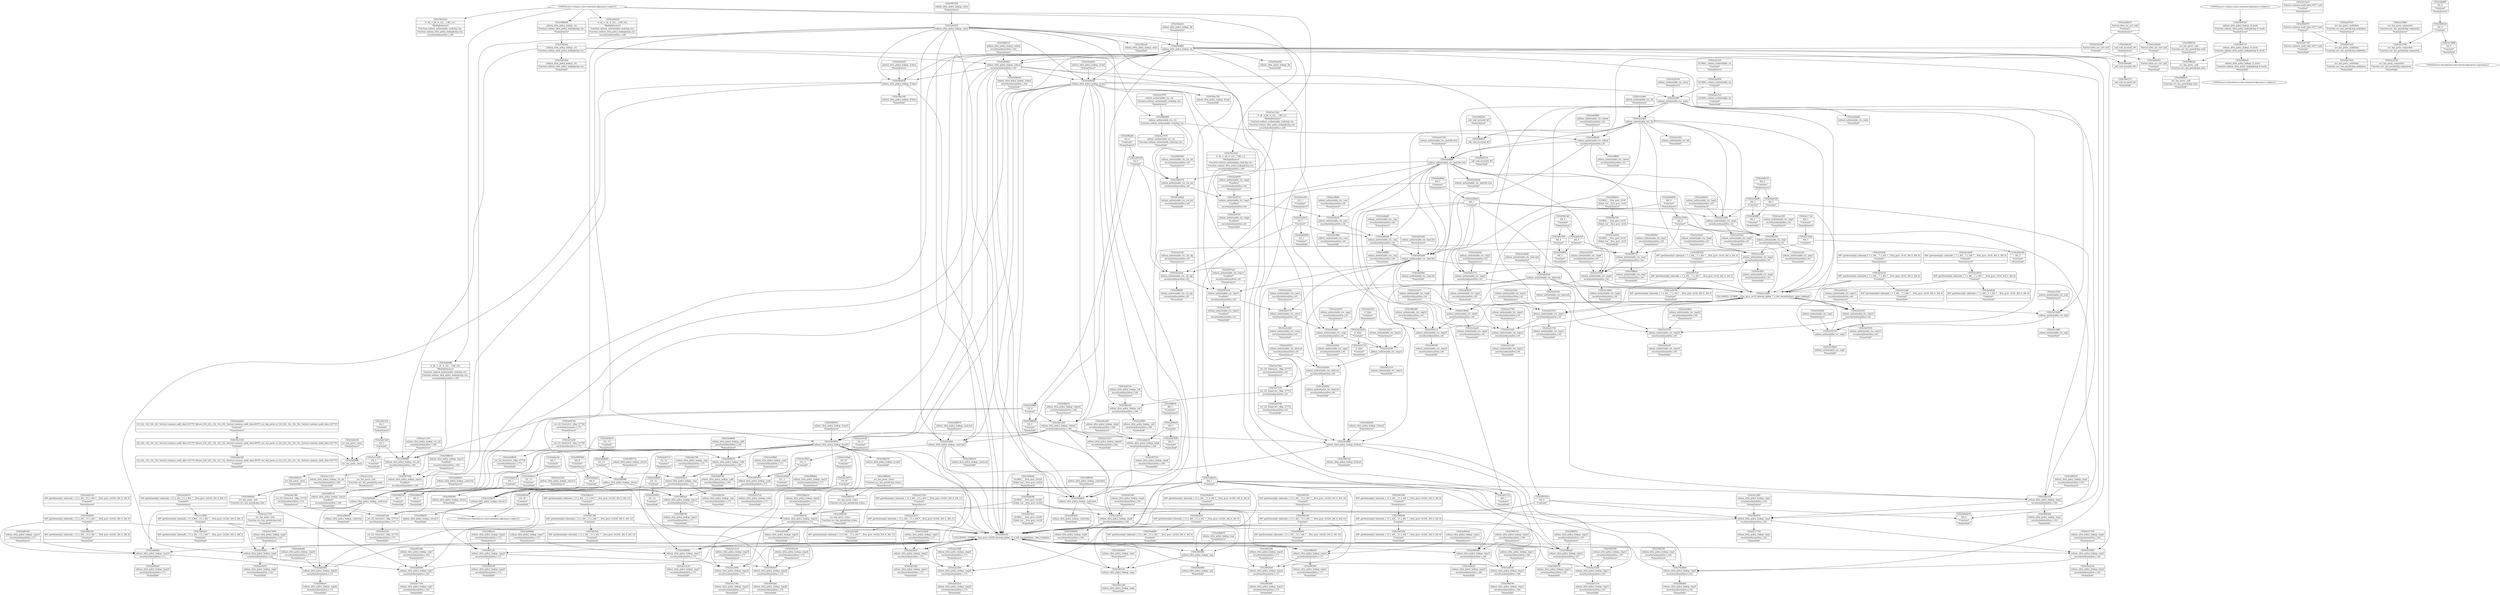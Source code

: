 digraph {
	CE0x5a22870 [shape=record,shape=Mrecord,label="{CE0x5a22870|selinux_authorizable_ctx:_cmp3|security/selinux/xfrm.c,65|*SummSource*}"]
	CE0x5a00e50 [shape=record,shape=Mrecord,label="{CE0x5a00e50|%struct.xfrm_sec_ctx*_null|*Constant*|*SummSink*}"]
	CE0x59f8510 [shape=record,shape=Mrecord,label="{CE0x59f8510|avc_has_perm:_tclass|Function::avc_has_perm&Arg::tclass::}"]
	CE0x59f8830 [shape=record,shape=Mrecord,label="{CE0x59f8830|selinux_xfrm_policy_lookup:_cond.false|*SummSource*}"]
	CE0x5a28a80 [shape=record,shape=Mrecord,label="{CE0x5a28a80|selinux_authorizable_ctx:_entry|*SummSink*}"]
	CE0x59f4270 [shape=record,shape=Mrecord,label="{CE0x59f4270|_call_void_mcount()_#3|*SummSink*}"]
	CE0x5a04ae0 [shape=record,shape=Mrecord,label="{CE0x5a04ae0|i64_5|*Constant*}"]
	CE0x5a00d70 [shape=record,shape=Mrecord,label="{CE0x5a00d70|%struct.xfrm_sec_ctx*_null|*Constant*|*SummSource*}"]
	CE0x59edd20 [shape=record,shape=Mrecord,label="{CE0x59edd20|selinux_xfrm_policy_lookup:_if.end|*SummSource*}"]
	CE0x5a3d930 [shape=record,shape=Mrecord,label="{CE0x5a3d930|selinux_authorizable_ctx:_tmp6|*LoadInst*|security/selinux/xfrm.c,64|*SummSource*}"]
	CE0x5a124f0 [shape=record,shape=Mrecord,label="{CE0x5a124f0|selinux_xfrm_policy_lookup:_tmp3|security/selinux/xfrm.c,162|*SummSource*}"]
	CE0x5a08ff0 [shape=record,shape=Mrecord,label="{CE0x5a08ff0|i64_2|*Constant*|*SummSink*}"]
	CE0x5a229e0 [shape=record,shape=Mrecord,label="{CE0x5a229e0|selinux_authorizable_ctx:_cmp3|security/selinux/xfrm.c,65|*SummSink*}"]
	CE0x59f2000 [shape=record,shape=Mrecord,label="{CE0x59f2000|i64*_getelementptr_inbounds_(_13_x_i64_,_13_x_i64_*___llvm_gcov_ctr220,_i64_0,_i64_10)|*Constant*|*SummSink*}"]
	CE0x5a0c6c0 [shape=record,shape=Mrecord,label="{CE0x5a0c6c0|selinux_xfrm_policy_lookup:_tmp9|security/selinux/xfrm.c,166}"]
	CE0x5a231b0 [shape=record,shape=Mrecord,label="{CE0x5a231b0|i64*_getelementptr_inbounds_(_13_x_i64_,_13_x_i64_*___llvm_gcov_ctr220,_i64_0,_i64_11)|*Constant*|*SummSource*}"]
	CE0x5a2f940 [shape=record,shape=Mrecord,label="{CE0x5a2f940|selinux_xfrm_policy_lookup:_call|security/selinux/xfrm.c,166|*SummSink*}"]
	CE0x5a12340 [shape=record,shape=Mrecord,label="{CE0x5a12340|selinux_xfrm_policy_lookup:_tmp18|security/selinux/xfrm.c,171|*SummSink*}"]
	CE0x59f57e0 [shape=record,shape=Mrecord,label="{CE0x59f57e0|i64*_getelementptr_inbounds_(_7_x_i64_,_7_x_i64_*___llvm_gcov_ctr16,_i64_0,_i64_5)|*Constant*}"]
	CE0x59f7ed0 [shape=record,shape=Mrecord,label="{CE0x59f7ed0|selinux_xfrm_policy_lookup:_tmp14|*LoadInst*|security/selinux/xfrm.c,169}"]
	CE0x59fa450 [shape=record,shape=Mrecord,label="{CE0x59fa450|selinux_xfrm_policy_lookup:_tmp16|security/selinux/xfrm.c,171}"]
	CE0x5a3ceb0 [shape=record,shape=Mrecord,label="{CE0x5a3ceb0|selinux_authorizable_ctx:_bb|*SummSource*}"]
	CE0x5a14ae0 [shape=record,shape=Mrecord,label="{CE0x5a14ae0|selinux_authorizable_ctx:_tmp9|security/selinux/xfrm.c,64|*SummSink*}"]
	CE0x59f5910 [shape=record,shape=Mrecord,label="{CE0x59f5910|i64*_getelementptr_inbounds_(_7_x_i64_,_7_x_i64_*___llvm_gcov_ctr16,_i64_0,_i64_5)|*Constant*|*SummSource*}"]
	CE0x5a3cf40 [shape=record,shape=Mrecord,label="{CE0x5a3cf40|selinux_authorizable_ctx:_bb|*SummSink*}"]
	CE0x5a19380 [shape=record,shape=Mrecord,label="{CE0x5a19380|i32_-3|*Constant*|*SummSink*}"]
	CE0x59f26f0 [shape=record,shape=Mrecord,label="{CE0x59f26f0|selinux_xfrm_policy_lookup:_tmp22|security/selinux/xfrm.c,171|*SummSink*}"]
	CE0x59e8760 [shape=record,shape=Mrecord,label="{CE0x59e8760|selinux_xfrm_policy_lookup:_call4|security/selinux/xfrm.c,169|*SummSink*}"]
	CE0x59eb830 [shape=record,shape=Mrecord,label="{CE0x59eb830|selinux_xfrm_policy_lookup:_cond.false}"]
	CE0x5310fd0 [shape=record,shape=Mrecord,label="{CE0x5310fd0|i64*_getelementptr_inbounds_(_13_x_i64_,_13_x_i64_*___llvm_gcov_ctr220,_i64_0,_i64_3)|*Constant*}"]
	CE0x5a3fa30 [shape=record,shape=Mrecord,label="{CE0x5a3fa30|selinux_authorizable_ctx:_conv|security/selinux/xfrm.c,64}"]
	CE0x5a212d0 [shape=record,shape=Mrecord,label="{CE0x5a212d0|selinux_authorizable_ctx:_tmp12|security/selinux/xfrm.c,65|*SummSink*}"]
	CE0x5a0b1a0 [shape=record,shape=Mrecord,label="{CE0x5a0b1a0|i64_2|*Constant*}"]
	CE0x5a27a50 [shape=record,shape=Mrecord,label="{CE0x5a27a50|_ret_i32_%land.ext,_!dbg_!27723|security/selinux/xfrm.c,63}"]
	CE0x5a1b650 [shape=record,shape=Mrecord,label="{CE0x5a1b650|%struct.xfrm_sec_ctx*_null|*Constant*}"]
	CE0x5a3cde0 [shape=record,shape=Mrecord,label="{CE0x5a3cde0|selinux_authorizable_ctx:_bb}"]
	CE0x7993ac0 [shape=record,shape=Mrecord,label="{CE0x7993ac0|i64*_getelementptr_inbounds_(_13_x_i64_,_13_x_i64_*___llvm_gcov_ctr220,_i64_0,_i64_3)|*Constant*|*SummSink*}"]
	CE0x5a0b900 [shape=record,shape=Mrecord,label="{CE0x5a0b900|selinux_xfrm_policy_lookup:_tmp20|security/selinux/xfrm.c,171}"]
	CE0x59f2e50 [shape=record,shape=Mrecord,label="{CE0x59f2e50|COLLAPSED:_GCMRE___llvm_gcov_ctr220_internal_global_13_x_i64_zeroinitializer:_elem_0:default:}"]
	CE0x59fd500 [shape=record,shape=Mrecord,label="{CE0x59fd500|avc_has_perm:_tclass|Function::avc_has_perm&Arg::tclass::|*SummSink*}"]
	CE0x59f8150 [shape=record,shape=Mrecord,label="{CE0x59f8150|selinux_xfrm_policy_lookup:_tmp14|*LoadInst*|security/selinux/xfrm.c,169|*SummSink*}"]
	CE0x5a3d020 [shape=record,shape=Mrecord,label="{CE0x5a3d020|i64*_getelementptr_inbounds_(_7_x_i64_,_7_x_i64_*___llvm_gcov_ctr16,_i64_0,_i64_0)|*Constant*|*SummSink*}"]
	"CONST[source:1(input),value:2(dynamic)][purpose:{object}]"
	CE0x59f7bc0 [shape=record,shape=Mrecord,label="{CE0x59f7bc0|GLOBAL:___llvm_gcov_ctr220|Global_var:__llvm_gcov_ctr220|*SummSink*}"]
	CE0x5a52b70 [shape=record,shape=Mrecord,label="{CE0x5a52b70|selinux_authorizable_ctx:_tmp14|*SummSource*}"]
	CE0x59ef800 [shape=record,shape=Mrecord,label="{CE0x59ef800|selinux_xfrm_policy_lookup:_bb}"]
	CE0x59f82e0 [shape=record,shape=Mrecord,label="{CE0x59f82e0|avc_has_perm:_ssid|Function::avc_has_perm&Arg::ssid::}"]
	CE0x59f51c0 [shape=record,shape=Mrecord,label="{CE0x59f51c0|selinux_authorizable_ctx:_tmp10|security/selinux/xfrm.c,64}"]
	CE0x5a125c0 [shape=record,shape=Mrecord,label="{CE0x5a125c0|avc_has_perm:_tsid|Function::avc_has_perm&Arg::tsid::|*SummSource*}"]
	CE0x59efcd0 [shape=record,shape=Mrecord,label="{CE0x59efcd0|_call_void_mcount()_#3|*SummSource*}"]
	CE0x5a0b460 [shape=record,shape=Mrecord,label="{CE0x5a0b460|selinux_xfrm_policy_lookup:_tmp19|security/selinux/xfrm.c,171|*SummSink*}"]
	CE0x5a19720 [shape=record,shape=Mrecord,label="{CE0x5a19720|selinux_xfrm_policy_lookup:_cond|security/selinux/xfrm.c,171|*SummSink*}"]
	CE0x5a0a000 [shape=record,shape=Mrecord,label="{CE0x5a0a000|i32_(i32,_i32,_i16,_i32,_%struct.common_audit_data.1017*)*_bitcast_(i32_(i32,_i32,_i16,_i32,_%struct.common_audit_data.495*)*_avc_has_perm_to_i32_(i32,_i32,_i16,_i32,_%struct.common_audit_data.1017*)*)|*Constant*|*SummSource*}"]
	CE0x5a0ac40 [shape=record,shape=Mrecord,label="{CE0x5a0ac40|i64_7|*Constant*|*SummSource*}"]
	CE0x59ffb30 [shape=record,shape=Mrecord,label="{CE0x59ffb30|i64_5|*Constant*|*SummSource*}"]
	CE0x5a143f0 [shape=record,shape=Mrecord,label="{CE0x5a143f0|selinux_authorizable_ctx:_tmp8|security/selinux/xfrm.c,64}"]
	CE0x5a0b210 [shape=record,shape=Mrecord,label="{CE0x5a0b210|i64_2|*Constant*|*SummSource*}"]
	CE0x59f2da0 [shape=record,shape=Mrecord,label="{CE0x59f2da0|selinux_xfrm_policy_lookup:_ctx|Function::selinux_xfrm_policy_lookup&Arg::ctx::}"]
	CE0x5a21b50 [shape=record,shape=Mrecord,label="{CE0x5a21b50|i1_false|*Constant*}"]
	CE0x5a09f90 [shape=record,shape=Mrecord,label="{CE0x5a09f90|avc_has_perm:_entry}"]
	CE0x59f1680 [shape=record,shape=Mrecord,label="{CE0x59f1680|selinux_xfrm_policy_lookup:_tmp7|security/selinux/xfrm.c,163|*SummSource*}"]
	CE0x5a55a50 [shape=record,shape=Mrecord,label="{CE0x5a55a50|selinux_authorizable_ctx:_tmp16|security/selinux/xfrm.c,64|*SummSink*}"]
	CE0x5a1cf20 [shape=record,shape=Mrecord,label="{CE0x5a1cf20|selinux_authorizable_ctx:_tmp3|security/selinux/xfrm.c,63|*SummSource*}"]
	CE0x59fc380 [shape=record,shape=Mrecord,label="{CE0x59fc380|i64*_getelementptr_inbounds_(_13_x_i64_,_13_x_i64_*___llvm_gcov_ctr220,_i64_0,_i64_12)|*Constant*}"]
	CE0x59ec160 [shape=record,shape=Mrecord,label="{CE0x59ec160|selinux_xfrm_policy_lookup:_if.then|*SummSink*}"]
	CE0x5a1c040 [shape=record,shape=Mrecord,label="{CE0x5a1c040|selinux_authorizable_ctx:_tmp2|security/selinux/xfrm.c,63}"]
	CE0x5a0c240 [shape=record,shape=Mrecord,label="{CE0x5a0c240|selinux_xfrm_policy_lookup:_tobool1|security/selinux/xfrm.c,166}"]
	CE0x5a40f90 [shape=record,shape=Mrecord,label="{CE0x5a40f90|selinux_authorizable_ctx:_cmp|security/selinux/xfrm.c,64|*SummSink*}"]
	CE0x59eefc0 [shape=record,shape=Mrecord,label="{CE0x59eefc0|selinux_xfrm_policy_lookup:_bb|*SummSource*}"]
	CE0x59f6df0 [shape=record,shape=Mrecord,label="{CE0x59f6df0|selinux_authorizable_ctx:_ctx_alg|security/selinux/xfrm.c,65|*SummSink*}"]
	CE0x59f0c20 [shape=record,shape=Mrecord,label="{CE0x59f0c20|selinux_xfrm_policy_lookup:_tmp10|security/selinux/xfrm.c,166|*SummSource*}"]
	CE0x59e89a0 [shape=record,shape=Mrecord,label="{CE0x59e89a0|i64_1|*Constant*|*SummSource*}"]
	CE0x59eff90 [shape=record,shape=Mrecord,label="{CE0x59eff90|i64_4|*Constant*|*SummSink*}"]
	CE0x59ee700 [shape=record,shape=Mrecord,label="{CE0x59ee700|selinux_xfrm_policy_lookup:_if.end|*SummSink*}"]
	CE0x59ee320 [shape=record,shape=Mrecord,label="{CE0x59ee320|selinux_xfrm_policy_lookup:_tmp2|security/selinux/xfrm.c,162}"]
	CE0x59f2200 [shape=record,shape=Mrecord,label="{CE0x59f2200|selinux_xfrm_policy_lookup:_tmp22|security/selinux/xfrm.c,171|*SummSource*}"]
	CE0x5a1da00 [shape=record,shape=Mrecord,label="{CE0x5a1da00|i64*_getelementptr_inbounds_(_7_x_i64_,_7_x_i64_*___llvm_gcov_ctr16,_i64_0,_i64_0)|*Constant*|*SummSource*}"]
	CE0x5a207c0 [shape=record,shape=Mrecord,label="{CE0x5a207c0|i32_-22|*Constant*|*SummSource*}"]
	CE0x59fa040 [shape=record,shape=Mrecord,label="{CE0x59fa040|i64*_getelementptr_inbounds_(_13_x_i64_,_13_x_i64_*___llvm_gcov_ctr220,_i64_0,_i64_6)|*Constant*}"]
	CE0x59ed070 [shape=record,shape=Mrecord,label="{CE0x59ed070|i64_0|*Constant*|*SummSink*}"]
	CE0x59f5280 [shape=record,shape=Mrecord,label="{CE0x59f5280|selinux_authorizable_ctx:_tmp10|security/selinux/xfrm.c,64|*SummSource*}"]
	CE0x59fb980 [shape=record,shape=Mrecord,label="{CE0x59fb980|selinux_xfrm_policy_lookup:_return}"]
	CE0x59ed640 [shape=record,shape=Mrecord,label="{CE0x59ed640|selinux_xfrm_policy_lookup:_if.then2|*SummSource*}"]
	CE0x5a1d6d0 [shape=record,shape=Mrecord,label="{CE0x5a1d6d0|selinux_authorizable_ctx:_land.end|*SummSource*}"]
	CE0x5a09a10 [shape=record,shape=Mrecord,label="{CE0x5a09a10|i32_-13|*Constant*|*SummSink*}"]
	CE0x59ed430 [shape=record,shape=Mrecord,label="{CE0x59ed430|selinux_xfrm_policy_lookup:_if.then}"]
	CE0x5a27870 [shape=record,shape=Mrecord,label="{CE0x5a27870|selinux_authorizable_ctx:_ctx|Function::selinux_authorizable_ctx&Arg::ctx::|*SummSource*}"]
	CE0x5a1b6c0 [shape=record,shape=Mrecord,label="{CE0x5a1b6c0|i64_1|*Constant*}"]
	CE0x5a226b0 [shape=record,shape=Mrecord,label="{CE0x5a226b0|selinux_authorizable_ctx:_cmp3|security/selinux/xfrm.c,65}"]
	CE0x5a40370 [shape=record,shape=Mrecord,label="{CE0x5a40370|selinux_authorizable_ctx:_ctx_doi|security/selinux/xfrm.c,64}"]
	CE0x5a12000 [shape=record,shape=Mrecord,label="{CE0x5a12000|selinux_xfrm_policy_lookup:_tmp18|security/selinux/xfrm.c,171}"]
	CE0x5a3f750 [shape=record,shape=Mrecord,label="{CE0x5a3f750|selinux_authorizable_ctx:_tmp6|*LoadInst*|security/selinux/xfrm.c,64|*SummSink*}"]
	CE0x5a1b180 [shape=record,shape=Mrecord,label="{CE0x5a1b180|%struct.xfrm_sec_ctx*_null|*Constant*}"]
	CE0x59f9380 [shape=record,shape=Mrecord,label="{CE0x59f9380|selinux_xfrm_policy_lookup:_tmp2|security/selinux/xfrm.c,162|*SummSink*}"]
	CE0x59fce20 [shape=record,shape=Mrecord,label="{CE0x59fce20|selinux_xfrm_policy_lookup:_tmp26|security/selinux/xfrm.c,172|*SummSource*}"]
	CE0x5a008b0 [shape=record,shape=Mrecord,label="{CE0x5a008b0|selinux_authorizable_ctx:_tobool|security/selinux/xfrm.c,63|*SummSource*}"]
	CE0x5a01370 [shape=record,shape=Mrecord,label="{CE0x5a01370|selinux_xfrm_policy_lookup:_tmp13|security/selinux/xfrm.c,167|*SummSink*}"]
	CE0x5a20600 [shape=record,shape=Mrecord,label="{CE0x5a20600|i32_-22|*Constant*}"]
	CE0x59f01a0 [shape=record,shape=Mrecord,label="{CE0x59f01a0|selinux_xfrm_policy_lookup:_if.then2|*SummSink*}"]
	CE0x5a014c0 [shape=record,shape=Mrecord,label="{CE0x5a014c0|i32_3|*Constant*|*SummSource*}"]
	CE0x5a078c0 [shape=record,shape=Mrecord,label="{CE0x5a078c0|avc_has_perm:_auditdata|Function::avc_has_perm&Arg::auditdata::|*SummSink*}"]
	CE0x5a0b6a0 [shape=record,shape=Mrecord,label="{CE0x5a0b6a0|selinux_xfrm_policy_lookup:_tmp21|security/selinux/xfrm.c,171|*SummSource*}"]
	CE0x59fc5c0 [shape=record,shape=Mrecord,label="{CE0x59fc5c0|i64*_getelementptr_inbounds_(_13_x_i64_,_13_x_i64_*___llvm_gcov_ctr220,_i64_0,_i64_12)|*Constant*|*SummSink*}"]
	CE0x59f20e0 [shape=record,shape=Mrecord,label="{CE0x59f20e0|selinux_xfrm_policy_lookup:_tmp22|security/selinux/xfrm.c,171}"]
	CE0x5a3c880 [shape=record,shape=Mrecord,label="{CE0x5a3c880|selinux_authorizable_ctx:_conv|security/selinux/xfrm.c,64|*SummSink*}"]
	CE0x5a07740 [shape=record,shape=Mrecord,label="{CE0x5a07740|%struct.common_audit_data.1017*_null|*Constant*|*SummSink*}"]
	CE0x5a413a0 [shape=record,shape=Mrecord,label="{CE0x5a413a0|_ret_i32_%retval.0,_!dbg_!27734|security/selinux/xfrm.c,172}"]
	CE0x59f9310 [shape=record,shape=Mrecord,label="{CE0x59f9310|selinux_xfrm_policy_lookup:_tmp2|security/selinux/xfrm.c,162|*SummSource*}"]
	"CONST[source:0(mediator),value:2(dynamic)][purpose:{subject}]"
	CE0x5a0fa20 [shape=record,shape=Mrecord,label="{CE0x5a0fa20|selinux_xfrm_policy_lookup:_tmp10|security/selinux/xfrm.c,166|*SummSink*}"]
	CE0x59fa610 [shape=record,shape=Mrecord,label="{CE0x59fa610|selinux_xfrm_policy_lookup:_tmp16|security/selinux/xfrm.c,171|*SummSource*}"]
	CE0x76e3550 [shape=record,shape=Mrecord,label="{CE0x76e3550|0:_i8,_1:_i8,_4:_i32,_:_CRE_2,4_|*MultipleSource*|Function::selinux_authorizable_ctx&Arg::ctx::|Function::selinux_xfrm_policy_lookup&Arg::ctx::|security/selinux/xfrm.c,169}"]
	CE0x5a03fb0 [shape=record,shape=Mrecord,label="{CE0x5a03fb0|selinux_authorizable_ctx:_land.rhs|*SummSink*}"]
	CE0x59ff7b0 [shape=record,shape=Mrecord,label="{CE0x59ff7b0|selinux_authorizable_ctx:_tmp7|security/selinux/xfrm.c,64|*SummSource*}"]
	CE0x5a08b70 [shape=record,shape=Mrecord,label="{CE0x5a08b70|selinux_xfrm_policy_lookup:_cond.end|*SummSource*}"]
	CE0x5a11230 [shape=record,shape=Mrecord,label="{CE0x5a11230|selinux_xfrm_policy_lookup:_ctx_sid|security/selinux/xfrm.c,169|*SummSource*}"]
	CE0x5a279e0 [shape=record,shape=Mrecord,label="{CE0x5a279e0|_ret_i32_%land.ext,_!dbg_!27723|security/selinux/xfrm.c,63|*SummSource*}"]
	CE0x5a169a0 [shape=record,shape=Mrecord,label="{CE0x5a169a0|selinux_authorizable_ctx:_tmp1|*SummSource*}"]
	CE0x5a1d910 [shape=record,shape=Mrecord,label="{CE0x5a1d910|i64*_getelementptr_inbounds_(_7_x_i64_,_7_x_i64_*___llvm_gcov_ctr16,_i64_0,_i64_0)|*Constant*}"]
	CE0x5a16bb0 [shape=record,shape=Mrecord,label="{CE0x5a16bb0|selinux_authorizable_ctx:_tmp1|*SummSink*}"]
	CE0x5a0c500 [shape=record,shape=Mrecord,label="{CE0x5a0c500|i64_4|*Constant*}"]
	CE0x59fd340 [shape=record,shape=Mrecord,label="{CE0x59fd340|i16_39|*Constant*|*SummSink*}"]
	CE0x5a13540 [shape=record,shape=Mrecord,label="{CE0x5a13540|selinux_authorizable_ctx:_tmp|*SummSource*}"]
	CE0x5a21bc0 [shape=record,shape=Mrecord,label="{CE0x5a21bc0|selinux_authorizable_ctx:_ctx_alg|security/selinux/xfrm.c,65}"]
	CE0x59f0f10 [shape=record,shape=Mrecord,label="{CE0x59f0f10|selinux_xfrm_policy_lookup:_tmp12|security/selinux/xfrm.c,167|*SummSource*}"]
	"CONST[source:0(mediator),value:0(static)][purpose:{operation}]"
	CE0x59fa850 [shape=record,shape=Mrecord,label="{CE0x59fa850|selinux_xfrm_policy_lookup:_cond.false|*SummSink*}"]
	CE0x5a0ab10 [shape=record,shape=Mrecord,label="{CE0x5a0ab10|i64_7|*Constant*}"]
	CE0x5a01110 [shape=record,shape=Mrecord,label="{CE0x5a01110|i64_1|*Constant*|*SummSink*}"]
	CE0x5a0ba90 [shape=record,shape=Mrecord,label="{CE0x5a0ba90|selinux_xfrm_policy_lookup:_tmp20|security/selinux/xfrm.c,171|*SummSource*}"]
	CE0x5a52e30 [shape=record,shape=Mrecord,label="{CE0x5a52e30|i64*_getelementptr_inbounds_(_7_x_i64_,_7_x_i64_*___llvm_gcov_ctr16,_i64_0,_i64_6)|*Constant*}"]
	CE0x70cd140 [shape=record,shape=Mrecord,label="{CE0x70cd140|selinux_xfrm_policy_lookup:_tmp4|security/selinux/xfrm.c,162|*SummSink*}"]
	CE0x5a121c0 [shape=record,shape=Mrecord,label="{CE0x5a121c0|selinux_xfrm_policy_lookup:_tmp18|security/selinux/xfrm.c,171|*SummSource*}"]
	CE0x5a23340 [shape=record,shape=Mrecord,label="{CE0x5a23340|selinux_xfrm_policy_lookup:_retval.0|*SummSource*}"]
	CE0x5a1bed0 [shape=record,shape=Mrecord,label="{CE0x5a1bed0|i64_2|*Constant*}"]
	CE0x59f47b0 [shape=record,shape=Mrecord,label="{CE0x59f47b0|selinux_xfrm_policy_lookup:_fl_secid|Function::selinux_xfrm_policy_lookup&Arg::fl_secid::|*SummSource*}"]
	CE0x59f2ae0 [shape=record,shape=Mrecord,label="{CE0x59f2ae0|selinux_xfrm_policy_lookup:_entry|*SummSink*}"]
	CE0x59f0510 [shape=record,shape=Mrecord,label="{CE0x59f0510|selinux_xfrm_policy_lookup:_tobool|security/selinux/xfrm.c,162|*SummSource*}"]
	CE0x5a2c310 [shape=record,shape=Mrecord,label="{CE0x5a2c310|GLOBAL:_selinux_authorizable_ctx|*Constant*|*SummSink*}"]
	CE0x5a08a40 [shape=record,shape=Mrecord,label="{CE0x5a08a40|selinux_xfrm_policy_lookup:_if.end}"]
	CE0x59fc830 [shape=record,shape=Mrecord,label="{CE0x59fc830|selinux_xfrm_policy_lookup:_tmp26|security/selinux/xfrm.c,172}"]
	CE0x59edbc0 [shape=record,shape=Mrecord,label="{CE0x59edbc0|i64*_getelementptr_inbounds_(_13_x_i64_,_13_x_i64_*___llvm_gcov_ctr220,_i64_0,_i64_0)|*Constant*|*SummSource*}"]
	CE0x5a0ae50 [shape=record,shape=Mrecord,label="{CE0x5a0ae50|selinux_xfrm_policy_lookup:_tmp8|security/selinux/xfrm.c,166}"]
	CE0x5a196b0 [shape=record,shape=Mrecord,label="{CE0x5a196b0|selinux_xfrm_policy_lookup:_cond|security/selinux/xfrm.c,171|*SummSource*}"]
	CE0x5a117a0 [shape=record,shape=Mrecord,label="{CE0x5a117a0|i64_3|*Constant*|*SummSource*}"]
	CE0x5a14540 [shape=record,shape=Mrecord,label="{CE0x5a14540|selinux_authorizable_ctx:_tmp8|security/selinux/xfrm.c,64|*SummSource*}"]
	CE0x59f1f20 [shape=record,shape=Mrecord,label="{CE0x59f1f20|i64*_getelementptr_inbounds_(_13_x_i64_,_13_x_i64_*___llvm_gcov_ctr220,_i64_0,_i64_10)|*Constant*|*SummSource*}"]
	CE0x5a04620 [shape=record,shape=Mrecord,label="{CE0x5a04620|selinux_authorizable_ctx:_tmp5|security/selinux/xfrm.c,63|*SummSink*}"]
	CE0x6337800 [shape=record,shape=Mrecord,label="{CE0x6337800|selinux_xfrm_policy_lookup:_tmp4|security/selinux/xfrm.c,162}"]
	CE0x5a15860 [shape=record,shape=Mrecord,label="{CE0x5a15860|avc_has_perm:_requested|Function::avc_has_perm&Arg::requested::|*SummSource*}"]
	CE0x5a0fc50 [shape=record,shape=Mrecord,label="{CE0x5a0fc50|selinux_xfrm_policy_lookup:_tmp11|security/selinux/xfrm.c,166}"]
	CE0x59f63c0 [shape=record,shape=Mrecord,label="{CE0x59f63c0|i64_7|*Constant*|*SummSink*}"]
	CE0x5a2aff0 [shape=record,shape=Mrecord,label="{CE0x5a2aff0|selinux_authorizable_ctx:_entry}"]
	CE0x59fedb0 [shape=record,shape=Mrecord,label="{CE0x59fedb0|selinux_authorizable_ctx:_ctx|Function::selinux_authorizable_ctx&Arg::ctx::}"]
	CE0x5a08680 [shape=record,shape=Mrecord,label="{CE0x5a08680|selinux_xfrm_policy_lookup:_tmp17|security/selinux/xfrm.c,171}"]
	CE0x59fab20 [shape=record,shape=Mrecord,label="{CE0x59fab20|avc_has_perm:_entry|*SummSink*}"]
	CE0x5a15ac0 [shape=record,shape=Mrecord,label="{CE0x5a15ac0|%struct.common_audit_data.1017*_null|*Constant*|*SummSource*}"]
	CE0x5a21f00 [shape=record,shape=Mrecord,label="{CE0x5a21f00|selinux_authorizable_ctx:_tmp13|*LoadInst*|security/selinux/xfrm.c,65|*SummSink*}"]
	CE0x5a146b0 [shape=record,shape=Mrecord,label="{CE0x5a146b0|selinux_authorizable_ctx:_tmp8|security/selinux/xfrm.c,64|*SummSink*}"]
	CE0x59e8530 [shape=record,shape=Mrecord,label="{CE0x59e8530|selinux_xfrm_policy_lookup:_call4|security/selinux/xfrm.c,169}"]
	CE0x59f1090 [shape=record,shape=Mrecord,label="{CE0x59f1090|selinux_xfrm_policy_lookup:_tmp13|security/selinux/xfrm.c,167|*SummSource*}"]
	CE0x5a103e0 [shape=record,shape=Mrecord,label="{CE0x5a103e0|selinux_authorizable_ctx:_tmp2|security/selinux/xfrm.c,63|*SummSink*}"]
	CE0x59f0930 [shape=record,shape=Mrecord,label="{CE0x59f0930|selinux_xfrm_policy_lookup:_if.end3|*SummSource*}"]
	CE0x5a19640 [shape=record,shape=Mrecord,label="{CE0x5a19640|selinux_xfrm_policy_lookup:_tmp23|security/selinux/xfrm.c,171|*SummSource*}"]
	CE0x5a11e30 [shape=record,shape=Mrecord,label="{CE0x5a11e30|selinux_xfrm_policy_lookup:_tmp17|security/selinux/xfrm.c,171|*SummSink*}"]
	CE0x5a16d70 [shape=record,shape=Mrecord,label="{CE0x5a16d70|selinux_xfrm_policy_lookup:_tmp6|security/selinux/xfrm.c,163|*SummSink*}"]
	CE0x5a3fb60 [shape=record,shape=Mrecord,label="{CE0x5a3fb60|selinux_authorizable_ctx:_conv|security/selinux/xfrm.c,64|*SummSource*}"]
	CE0x5a11100 [shape=record,shape=Mrecord,label="{CE0x5a11100|i32_3|*Constant*|*SummSink*}"]
	CE0x5a11d10 [shape=record,shape=Mrecord,label="{CE0x5a11d10|selinux_xfrm_policy_lookup:_tobool1|security/selinux/xfrm.c,166|*SummSink*}"]
	CE0x5a2d430 [shape=record,shape=Mrecord,label="{CE0x5a2d430|GLOBAL:_selinux_authorizable_ctx|*Constant*}"]
	CE0x5a0aaa0 [shape=record,shape=Mrecord,label="{CE0x5a0aaa0|i64_8|*Constant*}"]
	CE0x5a51eb0 [shape=record,shape=Mrecord,label="{CE0x5a51eb0|i64*_getelementptr_inbounds_(_7_x_i64_,_7_x_i64_*___llvm_gcov_ctr16,_i64_0,_i64_6)|*Constant*|*SummSink*}"]
	CE0x5a03ed0 [shape=record,shape=Mrecord,label="{CE0x5a03ed0|selinux_authorizable_ctx:_land.rhs|*SummSource*}"]
	CE0x5a552c0 [shape=record,shape=Mrecord,label="{CE0x5a552c0|selinux_authorizable_ctx:_tmp15|security/selinux/xfrm.c,64|*SummSource*}"]
	CE0x5a16d00 [shape=record,shape=Mrecord,label="{CE0x5a16d00|selinux_xfrm_policy_lookup:_tmp6|security/selinux/xfrm.c,163}"]
	CE0x5a210e0 [shape=record,shape=Mrecord,label="{CE0x5a210e0|selinux_authorizable_ctx:_tmp11|security/selinux/xfrm.c,65|*SummSource*}"]
	CE0x5a1ceb0 [shape=record,shape=Mrecord,label="{CE0x5a1ceb0|selinux_authorizable_ctx:_tmp4|security/selinux/xfrm.c,63}"]
	CE0x5a27970 [shape=record,shape=Mrecord,label="{CE0x5a27970|selinux_authorizable_ctx:_ctx|Function::selinux_authorizable_ctx&Arg::ctx::|*SummSink*}"]
	CE0x5a1d7e0 [shape=record,shape=Mrecord,label="{CE0x5a1d7e0|selinux_authorizable_ctx:_land.end|*SummSink*}"]
	CE0x5a17490 [shape=record,shape=Mrecord,label="{CE0x5a17490|selinux_xfrm_policy_lookup:_tmp6|security/selinux/xfrm.c,163|*SummSource*}"]
	CE0x5a29d70 [shape=record,shape=Mrecord,label="{CE0x5a29d70|i64*_getelementptr_inbounds_(_13_x_i64_,_13_x_i64_*___llvm_gcov_ctr220,_i64_0,_i64_3)|*Constant*|*SummSource*}"]
	CE0x59f3cc0 [shape=record,shape=Mrecord,label="{CE0x59f3cc0|selinux_xfrm_policy_lookup:_cmp|security/selinux/xfrm.c,171}"]
	CE0x59fc630 [shape=record,shape=Mrecord,label="{CE0x59fc630|selinux_xfrm_policy_lookup:_tmp25|security/selinux/xfrm.c,172|*SummSink*}"]
	CE0x59fd6f0 [shape=record,shape=Mrecord,label="{CE0x59fd6f0|i32_8|*Constant*|*SummSource*}"]
	CE0x5a149b0 [shape=record,shape=Mrecord,label="{CE0x5a149b0|selinux_authorizable_ctx:_tmp9|security/selinux/xfrm.c,64}"]
	CE0x59eedb0 [shape=record,shape=Mrecord,label="{CE0x59eedb0|selinux_xfrm_policy_lookup:_tmp|*SummSink*}"]
	CE0x59fe700 [shape=record,shape=Mrecord,label="{CE0x59fe700|GLOBAL:___llvm_gcov_ctr16|Global_var:__llvm_gcov_ctr16}"]
	CE0x59f53f0 [shape=record,shape=Mrecord,label="{CE0x59f53f0|selinux_authorizable_ctx:_tmp10|security/selinux/xfrm.c,64|*SummSink*}"]
	CE0x59f40c0 [shape=record,shape=Mrecord,label="{CE0x59f40c0|_call_void_mcount()_#3}"]
	CE0x5a557e0 [shape=record,shape=Mrecord,label="{CE0x5a557e0|selinux_authorizable_ctx:_tmp16|security/selinux/xfrm.c,64}"]
	CE0x59fd180 [shape=record,shape=Mrecord,label="{CE0x59fd180|selinux_xfrm_policy_lookup:_tmp11|security/selinux/xfrm.c,166|*SummSink*}"]
	CE0x5a15780 [shape=record,shape=Mrecord,label="{CE0x5a15780|avc_has_perm:_requested|Function::avc_has_perm&Arg::requested::}"]
	CE0x5a55f10 [shape=record,shape=Mrecord,label="{CE0x5a55f10|selinux_authorizable_ctx:_land.ext|security/selinux/xfrm.c,64|*SummSource*}"]
	CE0x59f2070 [shape=record,shape=Mrecord,label="{CE0x59f2070|selinux_xfrm_policy_lookup:_cond|security/selinux/xfrm.c,171}"]
	CE0x59ee3d0 [shape=record,shape=Mrecord,label="{CE0x59ee3d0|selinux_xfrm_policy_lookup:_tmp1|*SummSink*}"]
	CE0x59efb70 [shape=record,shape=Mrecord,label="{CE0x59efb70|selinux_xfrm_policy_lookup:_tmp|*SummSource*}"]
	CE0x59f8010 [shape=record,shape=Mrecord,label="{CE0x59f8010|selinux_xfrm_policy_lookup:_tmp14|*LoadInst*|security/selinux/xfrm.c,169|*SummSource*}"]
	CE0x5a03e00 [shape=record,shape=Mrecord,label="{CE0x5a03e00|selinux_authorizable_ctx:_land.rhs}"]
	CE0x5a40ad0 [shape=record,shape=Mrecord,label="{CE0x5a40ad0|selinux_authorizable_ctx:_cmp|security/selinux/xfrm.c,64|*SummSource*}"]
	CE0x5a112a0 [shape=record,shape=Mrecord,label="{CE0x5a112a0|0:_i8,_1:_i8,_4:_i32,_:_CRE_0,1_|*MultipleSource*|Function::selinux_authorizable_ctx&Arg::ctx::|Function::selinux_xfrm_policy_lookup&Arg::ctx::|security/selinux/xfrm.c,169}"]
	CE0x5a41560 [shape=record,shape=Mrecord,label="{CE0x5a41560|_ret_i32_%retval.0,_!dbg_!27734|security/selinux/xfrm.c,172|*SummSource*}"]
	CE0x5a12870 [shape=record,shape=Mrecord,label="{CE0x5a12870|i16_39|*Constant*}"]
	CE0x5a23070 [shape=record,shape=Mrecord,label="{CE0x5a23070|i64*_getelementptr_inbounds_(_13_x_i64_,_13_x_i64_*___llvm_gcov_ctr220,_i64_0,_i64_11)|*Constant*}"]
	CE0x5a51fc0 [shape=record,shape=Mrecord,label="{CE0x5a51fc0|i1_false|*Constant*|*SummSource*}"]
	CE0x59fe360 [shape=record,shape=Mrecord,label="{CE0x59fe360|i64*_getelementptr_inbounds_(_13_x_i64_,_13_x_i64_*___llvm_gcov_ctr220,_i64_0,_i64_10)|*Constant*}"]
	CE0x59fbd70 [shape=record,shape=Mrecord,label="{CE0x59fbd70|selinux_xfrm_policy_lookup:_if.end3|*SummSink*}"]
	CE0x59ed000 [shape=record,shape=Mrecord,label="{CE0x59ed000|i64_0|*Constant*|*SummSource*}"]
	CE0x5a0a260 [shape=record,shape=Mrecord,label="{CE0x5a0a260|i64_3|*Constant*|*SummSink*}"]
	CE0x59fbf30 [shape=record,shape=Mrecord,label="{CE0x59fbf30|selinux_xfrm_policy_lookup:_retval.0|*SummSink*}"]
	CE0x59fb770 [shape=record,shape=Mrecord,label="{CE0x59fb770|selinux_xfrm_policy_lookup:_return|*SummSource*}"]
	CE0x5a191d0 [shape=record,shape=Mrecord,label="{CE0x5a191d0|i32_-3|*Constant*|*SummSource*}"]
	CE0x5a02770 [shape=record,shape=Mrecord,label="{CE0x5a02770|selinux_authorizable_ctx:_tmp5|security/selinux/xfrm.c,63}"]
	CE0x5a22420 [shape=record,shape=Mrecord,label="{CE0x5a22420|selinux_authorizable_ctx:_conv2|security/selinux/xfrm.c,65|*SummSink*}"]
	CE0x5a0e120 [shape=record,shape=Mrecord,label="{CE0x5a0e120|i64*_getelementptr_inbounds_(_13_x_i64_,_13_x_i64_*___llvm_gcov_ctr220,_i64_0,_i64_9)|*Constant*|*SummSource*}"]
	CE0x5a013e0 [shape=record,shape=Mrecord,label="{CE0x5a013e0|i32_3|*Constant*}"]
	CE0x59f1f90 [shape=record,shape=Mrecord,label="{CE0x59f1f90|selinux_xfrm_policy_lookup:_tmp21|security/selinux/xfrm.c,171|*SummSink*}"]
	CE0x5a083f0 [shape=record,shape=Mrecord,label="{CE0x5a083f0|selinux_xfrm_policy_lookup:_tmp16|security/selinux/xfrm.c,171|*SummSink*}"]
	CE0x59fbec0 [shape=record,shape=Mrecord,label="{CE0x59fbec0|selinux_xfrm_policy_lookup:_tmp25|security/selinux/xfrm.c,172|*SummSource*}"]
	CE0x5a55250 [shape=record,shape=Mrecord,label="{CE0x5a55250|selinux_authorizable_ctx:_tmp15|security/selinux/xfrm.c,64}"]
	CE0x5a09740 [shape=record,shape=Mrecord,label="{CE0x5a09740|_ret_i32_%retval.0,_!dbg_!27728|security/selinux/avc.c,775|*SummSource*}"]
	CE0x59ee270 [shape=record,shape=Mrecord,label="{CE0x59ee270|_call_void_mcount()_#3|*SummSink*}"]
	CE0x59fd020 [shape=record,shape=Mrecord,label="{CE0x59fd020|selinux_xfrm_policy_lookup:_tmp11|security/selinux/xfrm.c,166|*SummSource*}"]
	"CONST[source:1(input),value:2(dynamic)][purpose:{subject}]"
	CE0x5a08dc0 [shape=record,shape=Mrecord,label="{CE0x5a08dc0|selinux_xfrm_policy_lookup:_cond.true|*SummSink*}"]
	CE0x5a40140 [shape=record,shape=Mrecord,label="{CE0x5a40140|i32_0|*Constant*}"]
	CE0x59f8430 [shape=record,shape=Mrecord,label="{CE0x59f8430|avc_has_perm:_ssid|Function::avc_has_perm&Arg::ssid::|*SummSink*}"]
	CE0x59f4710 [shape=record,shape=Mrecord,label="{CE0x59f4710|selinux_xfrm_policy_lookup:_fl_secid|Function::selinux_xfrm_policy_lookup&Arg::fl_secid::}"]
	CE0x5a266f0 [shape=record,shape=Mrecord,label="{CE0x5a266f0|i32_0|*Constant*}"]
	CE0x59f6b40 [shape=record,shape=Mrecord,label="{CE0x59f6b40|i32_0|*Constant*|*SummSink*}"]
	CE0x5a0a790 [shape=record,shape=Mrecord,label="{CE0x5a0a790|selinux_xfrm_policy_lookup:_cmp|security/selinux/xfrm.c,171|*SummSource*}"]
	CE0x59f72e0 [shape=record,shape=Mrecord,label="{CE0x59f72e0|selinux_authorizable_ctx:_tmp13|*LoadInst*|security/selinux/xfrm.c,65}"]
	CE0x5a55de0 [shape=record,shape=Mrecord,label="{CE0x5a55de0|selinux_authorizable_ctx:_land.ext|security/selinux/xfrm.c,64}"]
	CE0x59ed850 [shape=record,shape=Mrecord,label="{CE0x59ed850|selinux_xfrm_policy_lookup:_tmp1|*SummSource*}"]
	CE0x59fd440 [shape=record,shape=Mrecord,label="{CE0x59fd440|avc_has_perm:_tclass|Function::avc_has_perm&Arg::tclass::|*SummSource*}"]
	CE0x5a41330 [shape=record,shape=Mrecord,label="{CE0x5a41330|selinux_authorizable_ctx:_land.lhs.true|*SummSource*}"]
	CE0x5a0b540 [shape=record,shape=Mrecord,label="{CE0x5a0b540|selinux_xfrm_policy_lookup:_tmp19|security/selinux/xfrm.c,171|*SummSource*}"]
	CE0x5a234d0 [shape=record,shape=Mrecord,label="{CE0x5a234d0|selinux_xfrm_policy_lookup:_tmp24|security/selinux/xfrm.c,171|*SummSource*}"]
	CE0x5a3d1d0 [shape=record,shape=Mrecord,label="{CE0x5a3d1d0|selinux_authorizable_ctx:_land.lhs.true|*SummSink*}"]
	CE0x59f0a60 [shape=record,shape=Mrecord,label="{CE0x59f0a60|selinux_xfrm_policy_lookup:_tmp10|security/selinux/xfrm.c,166}"]
	CE0x5a10700 [shape=record,shape=Mrecord,label="{CE0x5a10700|i64_0|*Constant*}"]
	CE0x5a17500 [shape=record,shape=Mrecord,label="{CE0x5a17500|selinux_xfrm_policy_lookup:_tmp7|security/selinux/xfrm.c,163|*SummSink*}"]
	CE0x59fc6a0 [shape=record,shape=Mrecord,label="{CE0x59fc6a0|selinux_xfrm_policy_lookup:_tmp26|security/selinux/xfrm.c,172|*SummSink*}"]
	CE0x5a00de0 [shape=record,shape=Mrecord,label="{CE0x5a00de0|selinux_xfrm_policy_lookup:_tobool|security/selinux/xfrm.c,162}"]
	CE0x5a1cfe0 [shape=record,shape=Mrecord,label="{CE0x5a1cfe0|selinux_authorizable_ctx:_tmp3|security/selinux/xfrm.c,63|*SummSink*}"]
	CE0x59f6780 [shape=record,shape=Mrecord,label="{CE0x59f6780|selinux_xfrm_policy_lookup:_tmp15|security/selinux/xfrm.c,171|*SummSink*}"]
	CE0x5a0e980 [shape=record,shape=Mrecord,label="{CE0x5a0e980|0:_i8,_1:_i8,_4:_i32,_:_CRE_4,8_|*MultipleSource*|Function::selinux_authorizable_ctx&Arg::ctx::|Function::selinux_xfrm_policy_lookup&Arg::ctx::|security/selinux/xfrm.c,169}"]
	CE0x5a52c30 [shape=record,shape=Mrecord,label="{CE0x5a52c30|selinux_authorizable_ctx:_tmp14|*SummSink*}"]
	CE0x5a522f0 [shape=record,shape=Mrecord,label="{CE0x5a522f0|selinux_authorizable_ctx:_tmp14}"]
	CE0x5a0b4d0 [shape=record,shape=Mrecord,label="{CE0x5a0b4d0|selinux_xfrm_policy_lookup:_tmp19|security/selinux/xfrm.c,171}"]
	CE0x59f7d20 [shape=record,shape=Mrecord,label="{CE0x59f7d20|selinux_xfrm_policy_lookup:_entry|*SummSource*}"]
	CE0x5a0bc00 [shape=record,shape=Mrecord,label="{CE0x5a0bc00|selinux_xfrm_policy_lookup:_tobool|security/selinux/xfrm.c,162|*SummSink*}"]
	CE0x59f0e30 [shape=record,shape=Mrecord,label="{CE0x59f0e30|selinux_xfrm_policy_lookup:_tmp12|security/selinux/xfrm.c,167|*SummSink*}"]
	CE0x59f2c40 [shape=record,shape=Mrecord,label="{CE0x59f2c40|selinux_xfrm_policy_lookup:_tmp1}"]
	CE0x5a02830 [shape=record,shape=Mrecord,label="{CE0x5a02830|selinux_authorizable_ctx:_tmp5|security/selinux/xfrm.c,63|*SummSource*}"]
	CE0x5a22d30 [shape=record,shape=Mrecord,label="{CE0x5a22d30|selinux_xfrm_policy_lookup:_tmp23|security/selinux/xfrm.c,171}"]
	CE0x5a10450 [shape=record,shape=Mrecord,label="{CE0x5a10450|GLOBAL:___llvm_gcov_ctr16|Global_var:__llvm_gcov_ctr16|*SummSink*}"]
	CE0x5a52ef0 [shape=record,shape=Mrecord,label="{CE0x5a52ef0|i64*_getelementptr_inbounds_(_7_x_i64_,_7_x_i64_*___llvm_gcov_ctr16,_i64_0,_i64_6)|*Constant*|*SummSource*}"]
	CE0x59f6610 [shape=record,shape=Mrecord,label="{CE0x59f6610|i64_8|*Constant*|*SummSink*}"]
	CE0x5a2b100 [shape=record,shape=Mrecord,label="{CE0x5a2b100|selinux_authorizable_ctx:_entry|*SummSource*}"]
	CE0x5a157f0 [shape=record,shape=Mrecord,label="{CE0x5a157f0|avc_has_perm:_requested|Function::avc_has_perm&Arg::requested::|*SummSink*}"]
	CE0x5a222a0 [shape=record,shape=Mrecord,label="{CE0x5a222a0|selinux_authorizable_ctx:_conv2|security/selinux/xfrm.c,65|*SummSource*}"]
	CE0x59eea40 [shape=record,shape=Mrecord,label="{CE0x59eea40|_call_void_mcount()_#3}"]
	CE0x5a232d0 [shape=record,shape=Mrecord,label="{CE0x5a232d0|selinux_xfrm_policy_lookup:_tmp23|security/selinux/xfrm.c,171|*SummSink*}"]
	CE0x6f25d60 [shape=record,shape=Mrecord,label="{CE0x6f25d60|selinux_xfrm_policy_lookup:_cond.end}"]
	CE0x5a08040 [shape=record,shape=Mrecord,label="{CE0x5a08040|selinux_xfrm_policy_lookup:_tmp9|security/selinux/xfrm.c,166|*SummSink*}"]
	CE0x5a1c880 [shape=record,shape=Mrecord,label="{CE0x5a1c880|selinux_authorizable_ctx:_tmp|*SummSink*}"]
	CE0x59fd5e0 [shape=record,shape=Mrecord,label="{CE0x59fd5e0|i32_8|*Constant*}"]
	CE0x5a40a60 [shape=record,shape=Mrecord,label="{CE0x5a40a60|selinux_authorizable_ctx:_cmp|security/selinux/xfrm.c,64}"]
	CE0x59fbb90 [shape=record,shape=Mrecord,label="{CE0x59fbb90|selinux_xfrm_policy_lookup:_ctx|Function::selinux_xfrm_policy_lookup&Arg::ctx::|*SummSource*}"]
	CE0x5a06640 [shape=record,shape=Mrecord,label="{CE0x5a06640|selinux_xfrm_policy_lookup:_tmp7|security/selinux/xfrm.c,163}"]
	CE0x59fe590 [shape=record,shape=Mrecord,label="{CE0x59fe590|selinux_authorizable_ctx:_tmp3|security/selinux/xfrm.c,63}"]
	CE0x5a009c0 [shape=record,shape=Mrecord,label="{CE0x5a009c0|selinux_authorizable_ctx:_tmp2|security/selinux/xfrm.c,63|*SummSource*}"]
	CE0x59f7b50 [shape=record,shape=Mrecord,label="{CE0x59f7b50|i64_0|*Constant*}"]
	CE0x5a153b0 [shape=record,shape=Mrecord,label="{CE0x5a153b0|selinux_xfrm_policy_lookup:_tmp13|security/selinux/xfrm.c,167}"]
	CE0x59f1400 [shape=record,shape=Mrecord,label="{CE0x59f1400|selinux_authorizable_ctx:_ctx_doi|security/selinux/xfrm.c,64|*SummSource*}"]
	CE0x5a15680 [shape=record,shape=Mrecord,label="{CE0x5a15680|i32_8|*Constant*|*SummSink*}"]
	CE0x5a07e80 [shape=record,shape=Mrecord,label="{CE0x5a07e80|i64*_getelementptr_inbounds_(_13_x_i64_,_13_x_i64_*___llvm_gcov_ctr220,_i64_0,_i64_6)|*Constant*|*SummSink*}"]
	CE0x59edf00 [shape=record,shape=Mrecord,label="{CE0x59edf00|selinux_xfrm_policy_lookup:_if.then2}"]
	CE0x59fee20 [shape=record,shape=Mrecord,label="{CE0x59fee20|selinux_xfrm_policy_lookup:_call|security/selinux/xfrm.c,166}"]
	CE0x59fdce0 [shape=record,shape=Mrecord,label="{CE0x59fdce0|selinux_xfrm_policy_lookup:_tmp20|security/selinux/xfrm.c,171|*SummSink*}"]
	CE0x59f6500 [shape=record,shape=Mrecord,label="{CE0x59f6500|i64_8|*Constant*|*SummSource*}"]
	CE0x5a0a190 [shape=record,shape=Mrecord,label="{CE0x5a0a190|i32_(i32,_i32,_i16,_i32,_%struct.common_audit_data.1017*)*_bitcast_(i32_(i32,_i32,_i16,_i32,_%struct.common_audit_data.495*)*_avc_has_perm_to_i32_(i32,_i32,_i16,_i32,_%struct.common_audit_data.1017*)*)|*Constant*|*SummSink*}"]
	CE0x59f3260 [shape=record,shape=Mrecord,label="{CE0x59f3260|i64*_getelementptr_inbounds_(_13_x_i64_,_13_x_i64_*___llvm_gcov_ctr220,_i64_0,_i64_6)|*Constant*|*SummSource*}"]
	CE0x5a0df30 [shape=record,shape=Mrecord,label="{CE0x5a0df30|i64*_getelementptr_inbounds_(_13_x_i64_,_13_x_i64_*___llvm_gcov_ctr220,_i64_0,_i64_9)|*Constant*}"]
	CE0x5a134d0 [shape=record,shape=Mrecord,label="{CE0x5a134d0|COLLAPSED:_GCMRE___llvm_gcov_ctr16_internal_global_7_x_i64_zeroinitializer:_elem_0:default:}"]
	CE0x59fe8e0 [shape=record,shape=Mrecord,label="{CE0x59fe8e0|GLOBAL:___llvm_gcov_ctr16|Global_var:__llvm_gcov_ctr16|*SummSource*}"]
	CE0x5a3cb10 [shape=record,shape=Mrecord,label="{CE0x5a3cb10|i32_1|*Constant*}"]
	CE0x59f8350 [shape=record,shape=Mrecord,label="{CE0x59f8350|avc_has_perm:_ssid|Function::avc_has_perm&Arg::ssid::|*SummSource*}"]
	CE0x59f3b70 [shape=record,shape=Mrecord,label="{CE0x59f3b70|i32_-13|*Constant*|*SummSource*}"]
	CE0x5a55330 [shape=record,shape=Mrecord,label="{CE0x5a55330|selinux_authorizable_ctx:_tmp15|security/selinux/xfrm.c,64|*SummSink*}"]
	CE0x5a11310 [shape=record,shape=Mrecord,label="{CE0x5a11310|selinux_xfrm_policy_lookup:_ctx_sid|security/selinux/xfrm.c,169|*SummSink*}"]
	CE0x59f74a0 [shape=record,shape=Mrecord,label="{CE0x59f74a0|selinux_authorizable_ctx:_tmp13|*LoadInst*|security/selinux/xfrm.c,65|*SummSource*}"]
	CE0x59fc230 [shape=record,shape=Mrecord,label="{CE0x59fc230|selinux_xfrm_policy_lookup:_tmp25|security/selinux/xfrm.c,172}"]
	CE0x5a12730 [shape=record,shape=Mrecord,label="{CE0x5a12730|avc_has_perm:_tsid|Function::avc_has_perm&Arg::tsid::|*SummSink*}"]
	CE0x59fb560 [shape=record,shape=Mrecord,label="{CE0x59fb560|selinux_xfrm_policy_lookup:_return|*SummSink*}"]
	CE0x5a06b40 [shape=record,shape=Mrecord,label="{CE0x5a06b40|selinux_authorizable_ctx:_tobool|security/selinux/xfrm.c,63}"]
	CE0x5a09830 [shape=record,shape=Mrecord,label="{CE0x5a09830|_ret_i32_%retval.0,_!dbg_!27728|security/selinux/avc.c,775|*SummSink*}"]
	CE0x59f41b0 [shape=record,shape=Mrecord,label="{CE0x59f41b0|_call_void_mcount()_#3|*SummSource*}"]
	CE0x6337720 [shape=record,shape=Mrecord,label="{CE0x6337720|selinux_xfrm_policy_lookup:_tmp3|security/selinux/xfrm.c,162|*SummSink*}"]
	CE0x5a1ff70 [shape=record,shape=Mrecord,label="{CE0x5a1ff70|selinux_authorizable_ctx:_tmp4|security/selinux/xfrm.c,63|*SummSink*}"]
	CE0x5a3d700 [shape=record,shape=Mrecord,label="{CE0x5a3d700|i64*_getelementptr_inbounds_(_7_x_i64_,_7_x_i64_*___llvm_gcov_ctr16,_i64_0,_i64_5)|*Constant*|*SummSink*}"]
	CE0x59fe020 [shape=record,shape=Mrecord,label="{CE0x59fe020|selinux_xfrm_policy_lookup:_tmp21|security/selinux/xfrm.c,171}"]
	CE0x76e33a0 [shape=record,shape=Mrecord,label="{CE0x76e33a0|0:_i8,_1:_i8,_4:_i32,_:_CRE_1,2_|*MultipleSource*|Function::selinux_authorizable_ctx&Arg::ctx::|Function::selinux_xfrm_policy_lookup&Arg::ctx::|security/selinux/xfrm.c,169}"]
	CE0x59f6a80 [shape=record,shape=Mrecord,label="{CE0x59f6a80|i32_0|*Constant*|*SummSource*}"]
	CE0x5a21cf0 [shape=record,shape=Mrecord,label="{CE0x5a21cf0|selinux_authorizable_ctx:_ctx_alg|security/selinux/xfrm.c,65|*SummSource*}"]
	CE0x59f0ea0 [shape=record,shape=Mrecord,label="{CE0x59f0ea0|selinux_xfrm_policy_lookup:_tmp12|security/selinux/xfrm.c,167}"]
	CE0x59ef070 [shape=record,shape=Mrecord,label="{CE0x59ef070|selinux_xfrm_policy_lookup:_tmp3|security/selinux/xfrm.c,162}"]
	CE0x5a2f7e0 [shape=record,shape=Mrecord,label="{CE0x5a2f7e0|selinux_xfrm_policy_lookup:_call|security/selinux/xfrm.c,166|*SummSource*}"]
	CE0x59fc4c0 [shape=record,shape=Mrecord,label="{CE0x59fc4c0|i64*_getelementptr_inbounds_(_13_x_i64_,_13_x_i64_*___llvm_gcov_ctr220,_i64_0,_i64_12)|*Constant*|*SummSource*}"]
	CE0x5a07a50 [shape=record,shape=Mrecord,label="{CE0x5a07a50|avc_has_perm:_auditdata|Function::avc_has_perm&Arg::auditdata::}"]
	CE0x5a21070 [shape=record,shape=Mrecord,label="{CE0x5a21070|selinux_authorizable_ctx:_tmp11|security/selinux/xfrm.c,65}"]
	CE0x5a23260 [shape=record,shape=Mrecord,label="{CE0x5a23260|i64*_getelementptr_inbounds_(_13_x_i64_,_13_x_i64_*___llvm_gcov_ctr220,_i64_0,_i64_11)|*Constant*|*SummSink*}"]
	CE0x59fd570 [shape=record,shape=Mrecord,label="{CE0x59fd570|%struct.common_audit_data.1017*_null|*Constant*}"]
	CE0x76e3330 [shape=record,shape=Mrecord,label="{CE0x76e3330|i32_(i32,_i32,_i16,_i32,_%struct.common_audit_data.1017*)*_bitcast_(i32_(i32,_i32,_i16,_i32,_%struct.common_audit_data.495*)*_avc_has_perm_to_i32_(i32,_i32,_i16,_i32,_%struct.common_audit_data.1017*)*)|*Constant*}"]
	CE0x5a18fe0 [shape=record,shape=Mrecord,label="{CE0x5a18fe0|i32_-3|*Constant*}"]
	CE0x5a096d0 [shape=record,shape=Mrecord,label="{CE0x5a096d0|i32_-13|*Constant*}"]
	CE0x5a0cf20 [shape=record,shape=Mrecord,label="{CE0x5a0cf20|_ret_i32_%retval.0,_!dbg_!27734|security/selinux/xfrm.c,172|*SummSink*}"]
	CE0x59f7720 [shape=record,shape=Mrecord,label="{CE0x59f7720|selinux_xfrm_policy_lookup:_tmp8|security/selinux/xfrm.c,166|*SummSink*}"]
	CE0x5a0a3a0 [shape=record,shape=Mrecord,label="{CE0x5a0a3a0|i64_4|*Constant*}"]
	CE0x5a0c650 [shape=record,shape=Mrecord,label="{CE0x5a0c650|selinux_xfrm_policy_lookup:_tmp8|security/selinux/xfrm.c,166|*SummSource*}"]
	CE0x59f84a0 [shape=record,shape=Mrecord,label="{CE0x59f84a0|avc_has_perm:_tsid|Function::avc_has_perm&Arg::tsid::}"]
	CE0x5a08840 [shape=record,shape=Mrecord,label="{CE0x5a08840|selinux_xfrm_policy_lookup:_tmp17|security/selinux/xfrm.c,171|*SummSource*}"]
	CE0x5a07b10 [shape=record,shape=Mrecord,label="{CE0x5a07b10|avc_has_perm:_auditdata|Function::avc_has_perm&Arg::auditdata::|*SummSource*}"]
	CE0x59faf10 [shape=record,shape=Mrecord,label="{CE0x59faf10|selinux_xfrm_policy_lookup:_tobool1|security/selinux/xfrm.c,166|*SummSource*}"]
	CE0x59f66b0 [shape=record,shape=Mrecord,label="{CE0x59f66b0|selinux_xfrm_policy_lookup:_tmp15|security/selinux/xfrm.c,171|*SummSource*}"]
	CE0x5a40940 [shape=record,shape=Mrecord,label="{CE0x5a40940|i32_1|*Constant*|*SummSink*}"]
	CE0x5a07ef0 [shape=record,shape=Mrecord,label="{CE0x5a07ef0|selinux_xfrm_policy_lookup:_tmp9|security/selinux/xfrm.c,166|*SummSource*}"]
	CE0x59f0300 [shape=record,shape=Mrecord,label="{CE0x59f0300|selinux_xfrm_policy_lookup:_tmp}"]
	CE0x59f5b70 [shape=record,shape=Mrecord,label="{CE0x59f5b70|selinux_xfrm_policy_lookup:_cond.end|*SummSink*}"]
	CE0x5a20b70 [shape=record,shape=Mrecord,label="{CE0x5a20b70|selinux_xfrm_policy_lookup:_retval.0}"]
	CE0x5a20940 [shape=record,shape=Mrecord,label="{CE0x5a20940|i32_-22|*Constant*|*SummSink*}"]
	CE0x5a1b730 [shape=record,shape=Mrecord,label="{CE0x5a1b730|selinux_authorizable_ctx:_tmp1}"]
	CE0x5a26760 [shape=record,shape=Mrecord,label="{CE0x5a26760|_ret_i32_%land.ext,_!dbg_!27723|security/selinux/xfrm.c,63|*SummSink*}"]
	CE0x59fa7a0 [shape=record,shape=Mrecord,label="{CE0x59fa7a0|i64_4|*Constant*|*SummSource*}"]
	CE0x59ff0f0 [shape=record,shape=Mrecord,label="{CE0x59ff0f0|selinux_authorizable_ctx:_tobool|security/selinux/xfrm.c,63|*SummSink*}"]
	CE0x59f0880 [shape=record,shape=Mrecord,label="{CE0x59f0880|selinux_xfrm_policy_lookup:_ctx_sid|security/selinux/xfrm.c,169}"]
	CE0x59fa160 [shape=record,shape=Mrecord,label="{CE0x59fa160|i64*_getelementptr_inbounds_(_13_x_i64_,_13_x_i64_*___llvm_gcov_ctr220,_i64_0,_i64_9)|*Constant*|*SummSink*}"]
	CE0x59eef10 [shape=record,shape=Mrecord,label="{CE0x59eef10|i64*_getelementptr_inbounds_(_13_x_i64_,_13_x_i64_*___llvm_gcov_ctr220,_i64_0,_i64_0)|*Constant*}"]
	"CONST[source:0(mediator),value:2(dynamic)][purpose:{object}]"
	CE0x5a1d0a0 [shape=record,shape=Mrecord,label="{CE0x5a1d0a0|selinux_authorizable_ctx:_ctx_doi|security/selinux/xfrm.c,64|*SummSink*}"]
	CE0x5a21790 [shape=record,shape=Mrecord,label="{CE0x5a21790|selinux_authorizable_ctx:_tmp12|security/selinux/xfrm.c,65|*SummSource*}"]
	CE0x5a202c0 [shape=record,shape=Mrecord,label="{CE0x5a202c0|selinux_xfrm_policy_lookup:_tmp24|security/selinux/xfrm.c,171|*SummSink*}"]
	CE0x59e8d90 [shape=record,shape=Mrecord,label="{CE0x59e8d90|i64*_getelementptr_inbounds_(_13_x_i64_,_13_x_i64_*___llvm_gcov_ctr220,_i64_0,_i64_0)|*Constant*|*SummSink*}"]
	CE0x5a0eb50 [shape=record,shape=Mrecord,label="{CE0x5a0eb50|0:_i8,_1:_i8,_4:_i32,_:_CRE_8,8_|*MultipleSource*|Function::selinux_authorizable_ctx&Arg::ctx::|Function::selinux_xfrm_policy_lookup&Arg::ctx::|security/selinux/xfrm.c,169}"]
	CE0x5a3cc60 [shape=record,shape=Mrecord,label="{CE0x5a3cc60|i32_1|*Constant*|*SummSource*}"]
	CE0x59e92e0 [shape=record,shape=Mrecord,label="{CE0x59e92e0|selinux_xfrm_policy_lookup:_if.then|*SummSource*}"]
	CE0x59fb390 [shape=record,shape=Mrecord,label="{CE0x59fb390|selinux_xfrm_policy_lookup:_tmp5|security/selinux/xfrm.c,162|*SummSource*}"]
	CE0x5a08280 [shape=record,shape=Mrecord,label="{CE0x5a08280|GLOBAL:___llvm_gcov_ctr220|Global_var:__llvm_gcov_ctr220}"]
	CE0x5a15a50 [shape=record,shape=Mrecord,label="{CE0x5a15a50|_ret_i32_%retval.0,_!dbg_!27728|security/selinux/avc.c,775}"]
	CE0x5a21150 [shape=record,shape=Mrecord,label="{CE0x5a21150|selinux_authorizable_ctx:_tmp11|security/selinux/xfrm.c,65|*SummSink*}"]
	CE0x5a0c490 [shape=record,shape=Mrecord,label="{CE0x5a0c490|i64_5|*Constant*|*SummSink*}"]
	CE0x5a08ee0 [shape=record,shape=Mrecord,label="{CE0x5a08ee0|i64_1|*Constant*}"]
	CE0x5a13460 [shape=record,shape=Mrecord,label="{CE0x5a13460|selinux_authorizable_ctx:_tmp}"]
	CE0x59f3c50 [shape=record,shape=Mrecord,label="{CE0x59f3c50|selinux_xfrm_policy_lookup:_cmp|security/selinux/xfrm.c,171|*SummSink*}"]
	CE0x5a082f0 [shape=record,shape=Mrecord,label="{CE0x5a082f0|GLOBAL:___llvm_gcov_ctr220|Global_var:__llvm_gcov_ctr220|*SummSource*}"]
	CE0x59f65a0 [shape=record,shape=Mrecord,label="{CE0x59f65a0|selinux_xfrm_policy_lookup:_tmp15|security/selinux/xfrm.c,171}"]
	CE0x5a2c1b0 [shape=record,shape=Mrecord,label="{CE0x5a2c1b0|GLOBAL:_selinux_authorizable_ctx|*Constant*|*SummSource*}"]
	CE0x5a22170 [shape=record,shape=Mrecord,label="{CE0x5a22170|selinux_authorizable_ctx:_conv2|security/selinux/xfrm.c,65}"]
	CE0x5a0c810 [shape=record,shape=Mrecord,label="{CE0x5a0c810|selinux_xfrm_policy_lookup:_entry}"]
	CE0x5a116e0 [shape=record,shape=Mrecord,label="{CE0x5a116e0|i64_3|*Constant*}"]
	CE0x59ff710 [shape=record,shape=Mrecord,label="{CE0x59ff710|selinux_authorizable_ctx:_tmp7|security/selinux/xfrm.c,64}"]
	CE0x59fada0 [shape=record,shape=Mrecord,label="{CE0x59fada0|selinux_xfrm_policy_lookup:_fl_secid|Function::selinux_xfrm_policy_lookup&Arg::fl_secid::|*SummSink*}"]
	CE0x59e8600 [shape=record,shape=Mrecord,label="{CE0x59e8600|selinux_xfrm_policy_lookup:_call4|security/selinux/xfrm.c,169|*SummSource*}"]
	CE0x5a09320 [shape=record,shape=Mrecord,label="{CE0x5a09320|selinux_xfrm_policy_lookup:_ctx|Function::selinux_xfrm_policy_lookup&Arg::ctx::|*SummSink*}"]
	CE0x5a3d770 [shape=record,shape=Mrecord,label="{CE0x5a3d770|selinux_authorizable_ctx:_tmp6|*LoadInst*|security/selinux/xfrm.c,64}"]
	CE0x59fb460 [shape=record,shape=Mrecord,label="{CE0x59fb460|selinux_xfrm_policy_lookup:_tmp5|security/selinux/xfrm.c,162|*SummSink*}"]
	CE0x5a56080 [shape=record,shape=Mrecord,label="{CE0x5a56080|selinux_authorizable_ctx:_land.ext|security/selinux/xfrm.c,64|*SummSink*}"]
	CE0x5a129a0 [shape=record,shape=Mrecord,label="{CE0x5a129a0|i16_39|*Constant*|*SummSource*}"]
	CE0x5a0beb0 [shape=record,shape=Mrecord,label="{CE0x5a0beb0|selinux_xfrm_policy_lookup:_cond.true}"]
	CE0x70cd0d0 [shape=record,shape=Mrecord,label="{CE0x70cd0d0|selinux_xfrm_policy_lookup:_tmp5|security/selinux/xfrm.c,162}"]
	CE0x5a0d0f0 [shape=record,shape=Mrecord,label="{CE0x5a0d0f0|selinux_authorizable_ctx:_land.lhs.true}"]
	CE0x5a1fe00 [shape=record,shape=Mrecord,label="{CE0x5a1fe00|selinux_authorizable_ctx:_tmp4|security/selinux/xfrm.c,63|*SummSource*}"]
	CE0x59ff8e0 [shape=record,shape=Mrecord,label="{CE0x59ff8e0|selinux_authorizable_ctx:_tmp7|security/selinux/xfrm.c,64|*SummSink*}"]
	CE0x5a08d50 [shape=record,shape=Mrecord,label="{CE0x5a08d50|selinux_xfrm_policy_lookup:_cond.true|*SummSource*}"]
	CE0x5a14a70 [shape=record,shape=Mrecord,label="{CE0x5a14a70|selinux_authorizable_ctx:_tmp9|security/selinux/xfrm.c,64|*SummSource*}"]
	CE0x6337790 [shape=record,shape=Mrecord,label="{CE0x6337790|selinux_xfrm_policy_lookup:_tmp4|security/selinux/xfrm.c,162|*SummSource*}"]
	CE0x59e9050 [shape=record,shape=Mrecord,label="{CE0x59e9050|selinux_xfrm_policy_lookup:_if.end3}"]
	CE0x5a52130 [shape=record,shape=Mrecord,label="{CE0x5a52130|i1_false|*Constant*|*SummSink*}"]
	CE0x59ee650 [shape=record,shape=Mrecord,label="{CE0x59ee650|selinux_xfrm_policy_lookup:_bb|*SummSink*}"]
	CE0x5a233b0 [shape=record,shape=Mrecord,label="{CE0x5a233b0|selinux_xfrm_policy_lookup:_tmp24|security/selinux/xfrm.c,171}"]
	CE0x5a0cc80 [shape=record,shape=Mrecord,label="{CE0x5a0cc80|avc_has_perm:_entry|*SummSource*}"]
	CE0x5a040e0 [shape=record,shape=Mrecord,label="{CE0x5a040e0|selinux_authorizable_ctx:_land.end}"]
	CE0x5a558e0 [shape=record,shape=Mrecord,label="{CE0x5a558e0|selinux_authorizable_ctx:_tmp16|security/selinux/xfrm.c,64|*SummSource*}"]
	CE0x5a21620 [shape=record,shape=Mrecord,label="{CE0x5a21620|selinux_authorizable_ctx:_tmp12|security/selinux/xfrm.c,65}"]
	CE0x59f74a0 -> CE0x59f72e0
	CE0x59fedb0 -> CE0x5a40370
	CE0x5a522f0 -> CE0x5a52c30
	CE0x5a55de0 -> CE0x5a56080
	CE0x5a0b1a0 -> CE0x59ee320
	CE0x5a55de0 -> CE0x5a27a50
	CE0x5a210e0 -> CE0x5a21070
	CE0x59f57e0 -> CE0x5a21070
	CE0x5a0c810 -> CE0x59eb830
	CE0x5a1b6c0 -> CE0x5a02770
	CE0x5a03e00 -> CE0x5a21070
	CE0x5a51fc0 -> CE0x5a21b50
	CE0x5a40a60 -> CE0x5a03e00
	CE0x59fa040 -> CE0x59f2e50
	CE0x5a040e0 -> CE0x5a134d0
	CE0x59f0880 -> CE0x59f7ed0
	CE0x59f2200 -> CE0x59f20e0
	CE0x5a1bed0 -> CE0x5a08ff0
	CE0x59fa7a0 -> CE0x5a0a3a0
	CE0x59e9050 -> CE0x59f7ed0
	CE0x59fc380 -> CE0x59f2e50
	CE0x5a03e00 -> CE0x5a226b0
	CE0x5a55250 -> CE0x5a557e0
	CE0x5a0d0f0 -> CE0x5a40370
	CE0x59e8530 -> CE0x59f3cc0
	CE0x5a40a60 -> CE0x59ff710
	CE0x5a0ab10 -> CE0x59f65a0
	"CONST[source:1(input),value:2(dynamic)][purpose:{object}]" -> CE0x5a0e980
	CE0x59ef800 -> CE0x59ed430
	CE0x5a0d0f0 -> CE0x5a149b0
	CE0x5a2aff0 -> CE0x5a28a80
	CE0x5a0c240 -> CE0x59e9050
	CE0x5a09740 -> CE0x5a15a50
	CE0x5a08a40 -> CE0x59fee20
	CE0x5a134d0 -> CE0x5a21070
	CE0x5a22d30 -> CE0x5a233b0
	CE0x5a16d00 -> CE0x5a06640
	CE0x5a1b650 -> CE0x5a00e50
	CE0x5a0d0f0 -> CE0x5a134d0
	CE0x5a2aff0 -> CE0x5a13460
	CE0x59e9050 -> CE0x5a09f90
	CE0x5a27a50 -> CE0x5a26760
	"CONST[source:1(input),value:2(dynamic)][purpose:{subject}]" -> CE0x59f47b0
	CE0x5a1b6c0 -> CE0x59f51c0
	CE0x5a3cde0 -> CE0x5a06b40
	CE0x5a3cde0 -> CE0x5a134d0
	CE0x59f1090 -> CE0x5a153b0
	CE0x5a02770 -> CE0x5a04620
	CE0x5a1b650 -> CE0x5a06b40
	CE0x5a0ac40 -> CE0x5a0ab10
	CE0x59f2da0 -> CE0x59f0880
	CE0x5a12870 -> CE0x59f8510
	CE0x5a08280 -> CE0x59ef070
	CE0x5a08a40 -> CE0x59f0a60
	CE0x59e9050 -> CE0x59f0880
	CE0x59ef800 -> CE0x59e9050
	CE0x59f4710 -> CE0x59f82e0
	CE0x59f2e50 -> CE0x59f0300
	CE0x59e9050 -> CE0x5a0beb0
	CE0x5a0c500 -> CE0x5a0ae50
	CE0x59fe590 -> CE0x5a1ceb0
	CE0x5a3cde0 -> CE0x59f40c0
	CE0x59f2e50 -> CE0x6337800
	CE0x5a2c1b0 -> CE0x5a2d430
	CE0x5a0a3a0 -> CE0x59eff90
	CE0x5a3cc60 -> CE0x5a3cb10
	CE0x5a10700 -> CE0x59fe590
	CE0x5a1c040 -> CE0x5a103e0
	CE0x59f3260 -> CE0x59fa040
	CE0x5a52e30 -> CE0x5a134d0
	CE0x59f2e50 -> CE0x59f0ea0
	CE0x5a08a40 -> CE0x5a0ae50
	CE0x59fe590 -> CE0x5a1cfe0
	CE0x5a0c240 -> CE0x5a0beb0
	CE0x6f25d60 -> CE0x5a233b0
	CE0x5a0aaa0 -> CE0x59f65a0
	CE0x5a1d910 -> CE0x5a134d0
	CE0x5a0b900 -> CE0x59f2e50
	CE0x5a06b40 -> CE0x5a03e00
	CE0x5a08680 -> CE0x5a11e30
	CE0x5a1b730 -> CE0x5a134d0
	CE0x59fb980 -> CE0x59fb560
	CE0x5a08b70 -> CE0x6f25d60
	CE0x5a196b0 -> CE0x59f2070
	CE0x5a3fa30 -> CE0x5a3c880
	CE0x5a0c240 -> CE0x6f25d60
	CE0x5a0d0f0 -> CE0x5a03e00
	CE0x59f2c40 -> CE0x59f2e50
	CE0x59f6a80 -> CE0x5a266f0
	CE0x59fa450 -> CE0x5a08680
	CE0x5a0c240 -> CE0x59edf00
	CE0x59e9050 -> CE0x59f65a0
	CE0x5a233b0 -> CE0x5a202c0
	CE0x5a3cde0 -> CE0x5a1ceb0
	CE0x5a0c650 -> CE0x5a0ae50
	CE0x59fa7a0 -> CE0x5a0c500
	CE0x59fe020 -> CE0x59f20e0
	CE0x5a12000 -> CE0x59f2e50
	CE0x59edf00 -> CE0x59f2e50
	CE0x5a149b0 -> CE0x5a14ae0
	CE0x5a03e00 -> CE0x5a21bc0
	CE0x59faf10 -> CE0x5a0c240
	CE0x5a116e0 -> CE0x59ff710
	CE0x5a3cde0 -> CE0x5a02770
	CE0x5a0c810 -> CE0x59f2ae0
	CE0x5a0c810 -> CE0x59ef800
	CE0x5a0a790 -> CE0x59f3cc0
	CE0x5a0d0f0 -> CE0x5a3fa30
	CE0x5a40370 -> CE0x5a3d770
	CE0x59fc380 -> CE0x59fc5c0
	CE0x5a19640 -> CE0x5a22d30
	CE0x5a1ceb0 -> CE0x5a1ff70
	CE0x5a0c6c0 -> CE0x59f0a60
	CE0x5a0aaa0 -> CE0x59f6610
	CE0x59f7b50 -> CE0x59ef070
	CE0x5a096d0 -> CE0x5a09a10
	CE0x5a0c810 -> CE0x6f25d60
	CE0x6f25d60 -> CE0x59f5b70
	CE0x5a0c810 -> CE0x59f0300
	CE0x59f0c20 -> CE0x59f0a60
	CE0x5a1b6c0 -> CE0x5a557e0
	CE0x5a2f7e0 -> CE0x59fee20
	CE0x5a0beb0 -> CE0x5a08dc0
	CE0x59fc830 -> CE0x59f2e50
	CE0x5a0b540 -> CE0x5a0b4d0
	CE0x5a3d770 -> CE0x5a3f750
	CE0x5a0c810 -> CE0x59fb980
	CE0x59f7d20 -> CE0x5a0c810
	CE0x5a2aff0 -> CE0x5a3cde0
	CE0x5a008b0 -> CE0x5a06b40
	CE0x76e3330 -> CE0x5a0a190
	CE0x5a3cde0 -> CE0x5a3cf40
	CE0x59f4710 -> CE0x59fada0
	CE0x5a03e00 -> CE0x5a134d0
	CE0x59f2070 -> CE0x5a20b70
	CE0x59f8350 -> CE0x59f82e0
	CE0x6f25d60 -> CE0x5a22d30
	CE0x5a040e0 -> CE0x5a1d7e0
	CE0x5a0df30 -> CE0x5a0b4d0
	CE0x5a21bc0 -> CE0x59f6df0
	CE0x59ef070 -> CE0x6337720
	CE0x59f5910 -> CE0x59f57e0
	CE0x5a0b1a0 -> CE0x5a08ff0
	CE0x5a21790 -> CE0x5a21620
	CE0x5a040e0 -> CE0x5a27a50
	CE0x59fa450 -> CE0x59f2e50
	CE0x5a169a0 -> CE0x5a1b730
	CE0x76e33a0 -> CE0x59f72e0
	CE0x5a0b6a0 -> CE0x59fe020
	CE0x59ef800 -> CE0x5a0beb0
	CE0x5a0beb0 -> CE0x5a0b4d0
	CE0x59ee320 -> CE0x59ef070
	CE0x5a013e0 -> CE0x5a11100
	CE0x5a08a40 -> CE0x59f2e50
	"CONST[source:1(input),value:2(dynamic)][purpose:{object}]" -> CE0x5a0eb50
	CE0x5a00de0 -> CE0x59e9050
	CE0x59fd020 -> CE0x5a0fc50
	CE0x59fe360 -> CE0x59f2000
	CE0x59fada0 -> "CONST[source:0(mediator),value:2(dynamic)][purpose:{subject}]"
	CE0x59ef800 -> CE0x59ee650
	CE0x5a21620 -> CE0x5a134d0
	CE0x5a0d0f0 -> CE0x5a3d770
	CE0x59f6500 -> CE0x5a0aaa0
	CE0x59efcd0 -> CE0x59eea40
	CE0x59f0a60 -> CE0x5a0fa20
	CE0x5a04ae0 -> CE0x5a0c490
	CE0x5a08a40 -> CE0x5a0fc50
	CE0x5a1b730 -> CE0x5a16bb0
	CE0x59f2da0 -> CE0x5a09320
	CE0x59ef800 -> CE0x5a08a40
	CE0x5a1d6d0 -> CE0x5a040e0
	CE0x59edbc0 -> CE0x59eef10
	CE0x59f3b70 -> CE0x5a096d0
	CE0x59fee20 -> CE0x5a2f940
	CE0x59fe700 -> CE0x5a143f0
	CE0x59fce20 -> CE0x59fc830
	CE0x5a1b6c0 -> CE0x5a1c040
	CE0x5a117a0 -> CE0x5a116e0
	CE0x5a143f0 -> CE0x5a149b0
	CE0x59e92e0 -> CE0x59ed430
	CE0x59f20e0 -> CE0x59f26f0
	CE0x5a153b0 -> CE0x59f2e50
	CE0x5a00de0 -> CE0x6f25d60
	CE0x5a08ee0 -> CE0x5a12000
	CE0x5a41560 -> CE0x5a413a0
	CE0x5a222a0 -> CE0x5a22170
	CE0x5a266f0 -> CE0x59f6b40
	CE0x5a0c810 -> CE0x59e9050
	CE0x59fe590 -> CE0x5a134d0
	CE0x59f65a0 -> CE0x59fa450
	CE0x59ef800 -> CE0x59eb830
	CE0x6f25d60 -> CE0x59f2e50
	CE0x5a1d910 -> CE0x5a13460
	CE0x5a0b900 -> CE0x59fdce0
	CE0x5a096d0 -> CE0x59f3cc0
	CE0x5a3fa30 -> CE0x5a40a60
	CE0x5a3cb10 -> CE0x5a21bc0
	CE0x5a09f90 -> CE0x59fab20
	CE0x5a52e30 -> CE0x5a51eb0
	CE0x59f2da0 -> CE0x59fedb0
	CE0x5a040e0 -> CE0x5a522f0
	CE0x5a134d0 -> CE0x5a13460
	CE0x59f0880 -> CE0x5a11310
	CE0x59e9050 -> CE0x59eb830
	CE0x59eb830 -> CE0x59fa850
	CE0x5a2aff0 -> CE0x5a134d0
	CE0x59f5280 -> CE0x59f51c0
	CE0x5a234d0 -> CE0x5a233b0
	CE0x5a231b0 -> CE0x5a23070
	CE0x5a1b6c0 -> CE0x5a21620
	CE0x59ed430 -> CE0x59f2e50
	CE0x59f7b50 -> CE0x59fa450
	CE0x5a0c6c0 -> CE0x59f2e50
	CE0x5a125c0 -> CE0x59f84a0
	CE0x5a08a40 -> CE0x5a0beb0
	CE0x59f0f10 -> CE0x59f0ea0
	CE0x5a03ed0 -> CE0x5a03e00
	CE0x5a08ee0 -> CE0x5a01110
	CE0x59fe020 -> CE0x59f1f90
	CE0x59f2070 -> CE0x5a19720
	CE0x59ffb30 -> CE0x5a04ae0
	CE0x5a143f0 -> CE0x5a146b0
	CE0x5a00de0 -> CE0x59ee320
	CE0x5a3fb60 -> CE0x5a3fa30
	CE0x5a21cf0 -> CE0x5a21bc0
	CE0x59fee20 -> CE0x5a0c240
	CE0x5a149b0 -> CE0x59f51c0
	CE0x5a07ef0 -> CE0x5a0c6c0
	CE0x5a0c810 -> CE0x59ed430
	CE0x5a18fe0 -> CE0x5a19380
	CE0x5a266f0 -> CE0x59f0880
	CE0x5a014c0 -> CE0x5a013e0
	CE0x59ed430 -> CE0x5a06640
	CE0x5a3ceb0 -> CE0x5a3cde0
	CE0x5a20600 -> CE0x5a20940
	CE0x59eef10 -> CE0x59e8d90
	CE0x59f0a60 -> CE0x5a0fc50
	CE0x59fc830 -> CE0x59fc6a0
	CE0x5a08ee0 -> CE0x5a0fc50
	CE0x5a00de0 -> CE0x59eb830
	CE0x59ef800 -> CE0x5a00de0
	CE0x59f3cc0 -> CE0x59f65a0
	CE0x5a22170 -> CE0x5a22420
	CE0x70cd0d0 -> CE0x59fb460
	CE0x5a13540 -> CE0x5a13460
	CE0x5a12870 -> CE0x59fd340
	CE0x5a2aff0 -> CE0x5a03e00
	CE0x5a16d00 -> CE0x5a16d70
	CE0x59f0300 -> CE0x59f2c40
	CE0x5a0beb0 -> CE0x5a0b900
	CE0x5a226b0 -> CE0x5a522f0
	CE0x5a23070 -> CE0x5a23260
	CE0x5a558e0 -> CE0x5a557e0
	CE0x5a17490 -> CE0x5a16d00
	CE0x59fb980 -> CE0x59fc230
	CE0x5a03e00 -> CE0x5a22170
	CE0x59fa040 -> CE0x5a07e80
	CE0x5a0b210 -> CE0x5a0b1a0
	CE0x5a207c0 -> CE0x5a20600
	CE0x5a266f0 -> CE0x5a0c240
	CE0x59f57e0 -> CE0x5a134d0
	CE0x5a0e980 -> CE0x59f7ed0
	CE0x59f2c40 -> CE0x59ee3d0
	CE0x5a08ee0 -> CE0x59f2c40
	CE0x59f8010 -> CE0x59f7ed0
	CE0x5a23070 -> CE0x59f2e50
	CE0x59e8600 -> CE0x59e8530
	CE0x59ff710 -> CE0x5a143f0
	CE0x5a22170 -> CE0x5a226b0
	CE0x5a08a40 -> CE0x5a0c240
	CE0x5a08ee0 -> CE0x5a0b900
	CE0x59fc380 -> CE0x59fc230
	CE0x5a129a0 -> CE0x5a12870
	CE0x59f66b0 -> CE0x59f65a0
	CE0x5a20600 -> CE0x5a20b70
	CE0x59fd5e0 -> CE0x5a15680
	CE0x5a13460 -> CE0x5a1b730
	CE0x5a06b40 -> CE0x5a0d0f0
	CE0x5a20b70 -> CE0x59fbf30
	CE0x5a413a0 -> CE0x5a0cf20
	CE0x5a20b70 -> CE0x5a413a0
	CE0x5a08680 -> CE0x5a12000
	CE0x5a0d0f0 -> CE0x59f51c0
	CE0x5a08280 -> CE0x5a0c6c0
	CE0x59edf00 -> CE0x5a153b0
	CE0x5a08840 -> CE0x5a08680
	CE0x59fbb90 -> CE0x59f2da0
	CE0x5a08ee0 -> CE0x5a153b0
	CE0x5a06640 -> CE0x5a17500
	CE0x59f72e0 -> CE0x5a22170
	CE0x59fb770 -> CE0x59fb980
	CE0x59f2e50 -> CE0x5a08680
	CE0x5a00d70 -> CE0x5a1b180
	CE0x5a40ad0 -> CE0x5a40a60
	CE0x5a21b50 -> CE0x5a522f0
	CE0x5a08a40 -> CE0x59eb830
	CE0x5a040e0 -> CE0x5a55de0
	CE0x59ef800 -> CE0x59eea40
	CE0x59f0930 -> CE0x59e9050
	CE0x59f3cc0 -> CE0x5a0beb0
	CE0x59f7b50 -> CE0x5a0c6c0
	CE0x59f1680 -> CE0x5a06640
	CE0x59fb980 -> CE0x5a413a0
	CE0x5a03e00 -> CE0x59f72e0
	CE0x59ef800 -> CE0x59ee320
	CE0x59f2e50 -> CE0x59f0a60
	CE0x59ff7b0 -> CE0x59ff710
	CE0x5a55250 -> CE0x5a55330
	CE0x5a0d0f0 -> CE0x5a40a60
	CE0x59eb830 -> CE0x59f20e0
	CE0x5a08280 -> CE0x59f7bc0
	CE0x5a11230 -> CE0x59f0880
	CE0x59ed000 -> CE0x59f7b50
	CE0x5a134d0 -> CE0x5a55250
	CE0x5a21bc0 -> CE0x59f72e0
	CE0x59fb980 -> CE0x59f2e50
	CE0x5a0b4d0 -> CE0x5a0b900
	CE0x5a08a40 -> CE0x59e9050
	CE0x59f65a0 -> CE0x59f6780
	CE0x59ed850 -> CE0x59f2c40
	CE0x5a2d430 -> CE0x5a2c310
	CE0x5a0c240 -> CE0x5a0ae50
	CE0x59ef800 -> CE0x59ef070
	CE0x5a0c810 -> CE0x5a08a40
	CE0x59eef10 -> CE0x59f0300
	CE0x5a52e30 -> CE0x5a55250
	CE0x5a2aff0 -> CE0x5a0d0f0
	CE0x59f40c0 -> CE0x59f4270
	CE0x59ef800 -> CE0x59edf00
	CE0x59f2da0 -> CE0x5a00de0
	CE0x5a1ceb0 -> CE0x5a02770
	CE0x59fc230 -> CE0x59fc830
	CE0x5a04ae0 -> CE0x5a0ae50
	CE0x5a15780 -> CE0x5a157f0
	"CONST[source:1(input),value:2(dynamic)][purpose:{object}]" -> CE0x59fbb90
	CE0x59ff710 -> CE0x59ff8e0
	CE0x5a40a60 -> CE0x5a40f90
	CE0x5a0b4d0 -> CE0x5a0b460
	CE0x59e8530 -> CE0x59e8760
	CE0x5a0c240 -> CE0x5a11d10
	CE0x59efb70 -> CE0x59f0300
	CE0x76e3330 -> CE0x5a09f90
	CE0x5a0c810 -> CE0x59edf00
	CE0x59fc230 -> CE0x59fc630
	CE0x5a21070 -> CE0x5a21150
	CE0x5a0c6c0 -> CE0x5a08040
	CE0x5a0fc50 -> CE0x59f2e50
	CE0x5a15ac0 -> CE0x59fd570
	CE0x59ef070 -> CE0x59f2e50
	CE0x5a0b210 -> CE0x5a1bed0
	CE0x5a22870 -> CE0x5a226b0
	CE0x5a29d70 -> CE0x5310fd0
	CE0x59fe360 -> CE0x59f2e50
	CE0x59fd570 -> CE0x5a07740
	CE0x5a21620 -> CE0x5a212d0
	CE0x5a0c810 -> CE0x5a0beb0
	CE0x59f0ea0 -> CE0x5a153b0
	CE0x59fedb0 -> CE0x5a06b40
	CE0x5a08ee0 -> CE0x5a233b0
	CE0x5a02770 -> CE0x5a134d0
	CE0x5a0ae50 -> CE0x5a0c6c0
	CE0x59f41b0 -> CE0x59f40c0
	CE0x5a1fe00 -> CE0x5a1ceb0
	CE0x5a08ee0 -> CE0x5a06640
	CE0x5a08a40 -> CE0x59ee700
	CE0x5a40140 -> CE0x59f6b40
	CE0x5a1b6c0 -> CE0x5a01110
	CE0x5a14540 -> CE0x5a143f0
	CE0x59f1f20 -> CE0x59fe360
	CE0x5a15680 -> "CONST[source:0(mediator),value:0(static)][purpose:{operation}]"
	CE0x5a1b180 -> CE0x5a00e50
	CE0x59f20e0 -> CE0x59f2e50
	CE0x6337800 -> CE0x70cd140
	CE0x59ed430 -> CE0x59ec160
	CE0x59eb830 -> CE0x59fe020
	CE0x5a00de0 -> CE0x5a08a40
	CE0x5a03e00 -> CE0x5a21620
	CE0x5a0beb0 -> CE0x59f2e50
	CE0x5a0fc50 -> CE0x59fd180
	CE0x5a08ee0 -> CE0x59fc830
	CE0x5a112a0 -> CE0x5a3d770
	CE0x5a1c040 -> CE0x59fe590
	CE0x5a0a3a0 -> CE0x59ff710
	CE0x5a082f0 -> CE0x5a08280
	CE0x59ed430 -> CE0x5a16d00
	CE0x5a1b6c0 -> CE0x5a1b730
	CE0x5a1d910 -> CE0x5a3d020
	CE0x5a3cb10 -> CE0x5a40a60
	CE0x5a08280 -> CE0x59fa450
	CE0x59fd440 -> CE0x59f8510
	CE0x59f2e50 -> CE0x5a16d00
	CE0x59edf00 -> CE0x59f0ea0
	CE0x5a2aff0 -> CE0x5a1b730
	"CONST[source:1(input),value:2(dynamic)][purpose:{object}]" -> CE0x76e33a0
	CE0x5a134d0 -> CE0x5a149b0
	CE0x59eefc0 -> CE0x59ef800
	CE0x5a2aff0 -> CE0x5a040e0
	CE0x5a52ef0 -> CE0x5a52e30
	CE0x5a3cb10 -> CE0x5a40940
	CE0x5a279e0 -> CE0x5a27a50
	CE0x5a040e0 -> CE0x5a55250
	CE0x59fa040 -> CE0x59f0ea0
	CE0x5a3d930 -> CE0x5a3d770
	CE0x5a00de0 -> CE0x59edf00
	CE0x59fedb0 -> CE0x5a21bc0
	CE0x5a0ba90 -> CE0x5a0b900
	CE0x5a153b0 -> CE0x5a01370
	CE0x59e8530 -> CE0x59f2070
	CE0x59f51c0 -> CE0x5a134d0
	CE0x59f1400 -> CE0x5a40370
	CE0x59f3cc0 -> CE0x59f3c50
	CE0x59f2e50 -> CE0x59fc230
	CE0x5a134d0 -> CE0x5a1ceb0
	CE0x6337800 -> CE0x70cd0d0
	CE0x5a08a40 -> CE0x6f25d60
	CE0x5a08a40 -> CE0x59edf00
	CE0x5a3d770 -> CE0x5a3fa30
	CE0x5a3cde0 -> CE0x5a1c040
	CE0x59f2e50 -> CE0x5a0b4d0
	CE0x5a13460 -> CE0x5a1c880
	CE0x59f0300 -> CE0x59eedb0
	CE0x59fe360 -> CE0x59fe020
	CE0x5a191d0 -> CE0x5a18fe0
	CE0x59e9050 -> CE0x5a08680
	CE0x5a00de0 -> CE0x59ed430
	CE0x59ef800 -> CE0x6337800
	CE0x59f2e50 -> CE0x5a22d30
	CE0x59e89a0 -> CE0x5a1b6c0
	CE0x5a06640 -> CE0x59f2e50
	CE0x59fbec0 -> CE0x59fc230
	CE0x5a14a70 -> CE0x5a149b0
	CE0x5a3cde0 -> CE0x59fe590
	CE0x59f7b50 -> CE0x59ed070
	CE0x59fd5e0 -> CE0x5a15780
	CE0x59e9050 -> CE0x59fa450
	CE0x5a08d50 -> CE0x5a0beb0
	CE0x5a1bed0 -> CE0x5a1c040
	CE0x59f57e0 -> CE0x5a3d700
	CE0x5a0c500 -> CE0x59eff90
	CE0x5a552c0 -> CE0x5a55250
	CE0x59e9050 -> CE0x5a12000
	CE0x5a1da00 -> CE0x5a1d910
	CE0x5a18fe0 -> CE0x59f2070
	CE0x59ef800 -> CE0x70cd0d0
	CE0x5a06b40 -> CE0x5a1c040
	CE0x5a00d70 -> CE0x5a1b650
	CE0x5a2b100 -> CE0x5a2aff0
	CE0x59f6a80 -> CE0x5a40140
	CE0x59eb830 -> CE0x59f2e50
	"CONST[source:1(input),value:2(dynamic)][purpose:{object}]" -> CE0x76e3550
	CE0x5a27a50 -> CE0x59fee20
	CE0x5a226b0 -> CE0x5a229e0
	CE0x59fa450 -> CE0x5a083f0
	CE0x5a23340 -> CE0x5a20b70
	CE0x5a55f10 -> CE0x5a55de0
	CE0x5a10700 -> CE0x59ed070
	CE0x5a08a40 -> CE0x5a2aff0
	CE0x59fd570 -> CE0x5a07a50
	CE0x5a522f0 -> CE0x5a55de0
	CE0x5a121c0 -> CE0x5a12000
	CE0x5310fd0 -> CE0x7993ac0
	CE0x5a013e0 -> CE0x59f0880
	CE0x5a12000 -> CE0x5a12340
	CE0x59fe8e0 -> CE0x59fe700
	CE0x5a08ee0 -> CE0x59ee320
	CE0x5a0ab10 -> CE0x59f63c0
	CE0x5a1cf20 -> CE0x59fe590
	CE0x5a03e00 -> CE0x5a03fb0
	CE0x59fe700 -> CE0x59fe590
	CE0x5a557e0 -> CE0x5a134d0
	CE0x5a0df30 -> CE0x59f2e50
	CE0x59e9050 -> CE0x59f3cc0
	CE0x5a21b50 -> CE0x5a52130
	CE0x59fb980 -> CE0x59fc830
	CE0x5a0df30 -> CE0x59fa160
	CE0x59fd340 -> "CONST[source:0(mediator),value:2(dynamic)][purpose:{object}]"
	CE0x5a0cc80 -> CE0x5a09f90
	CE0x5a3cb10 -> CE0x5a226b0
	CE0x5a0c810 -> CE0x59f2e50
	CE0x59fb390 -> CE0x70cd0d0
	CE0x5a3cde0 -> CE0x5a03e00
	CE0x59f7ed0 -> CE0x59f8150
	CE0x59ed000 -> CE0x5a10700
	CE0x59fd6f0 -> CE0x59fd5e0
	CE0x5a07b10 -> CE0x5a07a50
	CE0x5a23070 -> CE0x5a22d30
	CE0x5a15a50 -> CE0x59e8530
	CE0x5a0c240 -> CE0x59eb830
	CE0x59edf00 -> CE0x59f01a0
	CE0x5a15860 -> CE0x5a15780
	CE0x5a124f0 -> CE0x59ef070
	CE0x5a06b40 -> CE0x59ff0f0
	CE0x5a0e120 -> CE0x5a0df30
	CE0x5a0a000 -> CE0x76e3330
	CE0x5a15a50 -> CE0x5a09830
	CE0x59f84a0 -> CE0x5a12730
	CE0x59ed640 -> CE0x59edf00
	CE0x5a08ee0 -> CE0x70cd0d0
	CE0x5a00de0 -> CE0x5a0beb0
	CE0x59ef070 -> CE0x6337800
	CE0x5a40370 -> CE0x5a1d0a0
	CE0x5a21070 -> CE0x5a21620
	CE0x6f25d60 -> CE0x59f2070
	CE0x59fb980 -> CE0x5a20b70
	CE0x5a2d430 -> CE0x5a2aff0
	CE0x6337790 -> CE0x6337800
	CE0x5a27870 -> CE0x59fedb0
	CE0x59f9310 -> CE0x59ee320
	CE0x5a0ae50 -> CE0x59f7720
	CE0x5a266f0 -> CE0x5a20b70
	CE0x5a143f0 -> CE0x5a134d0
	CE0x59f72e0 -> CE0x5a21f00
	CE0x59eea40 -> CE0x59ee270
	CE0x59fa610 -> CE0x59fa450
	CE0x5310fd0 -> CE0x5a16d00
	CE0x59f47b0 -> CE0x59f4710
	CE0x59ef800 -> CE0x6f25d60
	CE0x59fc4c0 -> CE0x59fc380
	CE0x59e9050 -> CE0x59fbd70
	CE0x59fe700 -> CE0x5a10450
	CE0x59f7ed0 -> CE0x59f84a0
	CE0x5a07a50 -> CE0x5a078c0
	CE0x5a040e0 -> CE0x5a557e0
	CE0x5a08ee0 -> CE0x59f20e0
	CE0x5a0d0f0 -> CE0x59ff710
	CE0x59ee320 -> CE0x59f9380
	CE0x59f3cc0 -> CE0x59eb830
	CE0x5310fd0 -> CE0x59f2e50
	CE0x5a1b180 -> CE0x5a00de0
	CE0x59f8510 -> CE0x59fd500
	CE0x59f0510 -> CE0x5a00de0
	CE0x59f82e0 -> CE0x59f8430
	CE0x5a41330 -> CE0x5a0d0f0
	CE0x59f2e50 -> CE0x59fe020
	CE0x5a22d30 -> CE0x5a232d0
	"CONST[source:1(input),value:2(dynamic)][purpose:{object}]" -> CE0x5a112a0
	CE0x5a10700 -> CE0x5a143f0
	CE0x5a02830 -> CE0x5a02770
	CE0x5a00de0 -> CE0x5a0bc00
	CE0x5a557e0 -> CE0x5a55a50
	CE0x59f51c0 -> CE0x59f53f0
	CE0x5a40140 -> CE0x5a40370
	CE0x59e9050 -> CE0x59f2e50
	CE0x59e89a0 -> CE0x5a08ee0
	CE0x59fedb0 -> CE0x5a27970
	CE0x5a3cde0 -> CE0x5a0d0f0
	CE0x59f0ea0 -> CE0x59f0e30
	CE0x59f8150 -> "CONST[source:0(mediator),value:2(dynamic)][purpose:{object}]"
	CE0x5a40140 -> CE0x5a21bc0
	CE0x5a08a40 -> CE0x5a0c6c0
	CE0x70cd0d0 -> CE0x59f2e50
	CE0x5a0d0f0 -> CE0x5a143f0
	CE0x5a233b0 -> CE0x59f2e50
	CE0x5a0d0f0 -> CE0x5a3d1d0
	CE0x59e9050 -> CE0x59e8530
	CE0x59eef10 -> CE0x59f2e50
	CE0x59edd20 -> CE0x5a08a40
	CE0x5a52b70 -> CE0x5a522f0
	CE0x59ef800 -> CE0x59f2e50
	CE0x59f8830 -> CE0x59eb830
	CE0x5a116e0 -> CE0x5a0a260
	CE0x5a009c0 -> CE0x5a1c040
	CE0x5a0c810 -> CE0x59f2c40
}